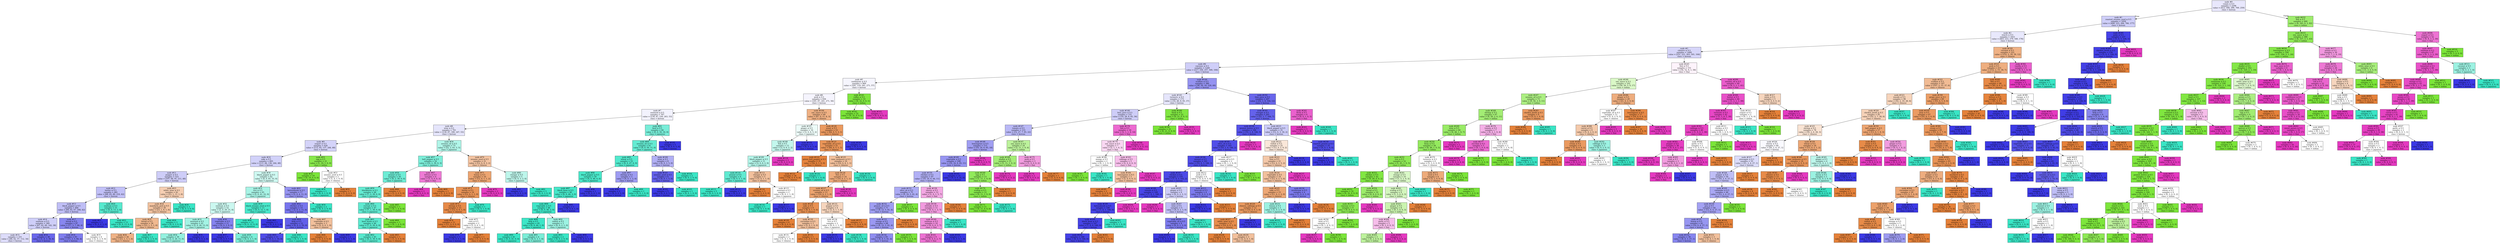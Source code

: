 digraph Tree {
node [shape=box, style="filled", color="black"] ;
0 [label=<node &#35;0<br/>cumin &le; 0.5<br/>samples = 2298<br/>value = [412, 568, 290, 769, 259]<br/>class = korean>, fillcolor="#3c39e51e"] ;
1 [label=<node &#35;1<br/>roasted_sesame_seed &le; 0.5<br/>samples = 1858<br/>value = [408, 223, 284, 766, 177]<br/>class = korean>, fillcolor="#3c39e53f"] ;
0 -> 1 [labeldistance=2.5, labelangle=45, headlabel="True"] ;
2 [label=<node &#35;2<br/>starch &le; 0.5<br/>samples = 1621<br/>value = [403, 223, 279, 540, 176]<br/>class = korean>, fillcolor="#3c39e51d"] ;
1 -> 2 ;
3 [label=<node &#35;3<br/>cilantro &le; 0.5<br/>samples = 1400<br/>value = [251, 221, 263, 501, 164]<br/>class = korean>, fillcolor="#3c39e535"] ;
2 -> 3 ;
4 [label=<node &#35;4<br/>cayenne &le; 0.5<br/>samples = 1249<br/>value = [217, 169, 257, 500, 106]<br/>class = korean>, fillcolor="#3c39e53e"] ;
3 -> 4 ;
5 [label=<node &#35;5<br/>cardamom &le; 0.5<br/>samples = 869<br/>value = [181, 119, 241, 271, 57]<br/>class = korean>, fillcolor="#3c39e50c"] ;
4 -> 5 ;
6 [label=<node &#35;6<br/>pork &le; 0.5<br/>samples = 836<br/>value = [181, 87, 241, 271, 56]<br/>class = korean>, fillcolor="#3c39e50d"] ;
5 -> 6 ;
7 [label=<node &#35;7<br/>seaweed &le; 0.5<br/>samples = 767<br/>value = [134, 87, 230, 263, 53]<br/>class = korean>, fillcolor="#3c39e510"] ;
6 -> 7 ;
8 [label=<node &#35;8<br/>wine &le; 0.5<br/>samples = 701<br/>value = [134, 87, 180, 247, 53]<br/>class = korean>, fillcolor="#3c39e521"] ;
7 -> 8 ;
9 [label=<node &#35;9<br/>yogurt &le; 0.5<br/>samples = 626<br/>value = [112, 85, 137, 244, 48]<br/>class = korean>, fillcolor="#3c39e538"] ;
8 -> 9 ;
10 [label=<node &#35;10<br/>sake &le; 0.5<br/>samples = 605<br/>value = [111, 66, 136, 244, 48]<br/>class = korean>, fillcolor="#3c39e53b"] ;
9 -> 10 ;
11 [label=<node &#35;11<br/>pepper &le; 0.5<br/>samples = 523<br/>value = [107, 66, 91, 211, 48]<br/>class = korean>, fillcolor="#3c39e540"] ;
10 -> 11 ;
12 [label=<node &#35;12<br/>barley &le; 0.5<br/>samples = 481<br/>value = [84, 65, 80, 210, 42]<br/>class = korean>, fillcolor="#3c39e551"] ;
11 -> 12 ;
13 [label=<node &#35;13<br/>black_pepper &le; 0.5<br/>samples = 466<br/>value = [84, 65, 67, 208, 42]<br/>class = korean>, fillcolor="#3c39e553"] ;
12 -> 13 ;
14 [label=<node &#35;14<br/>soybean &le; 0.5<br/>samples = 369<br/>value = [67, 62, 60, 142, 38]<br/>class = korean>, fillcolor="#3c39e53f"] ;
13 -> 14 ;
15 [label=<node &#35;15<br/>samples = 331<br/>value = [66, 62, 57, 112, 34]<br/>class = korean>, fillcolor="#3c39e52c"] ;
14 -> 15 ;
16 [label=<node &#35;16<br/>samples = 38<br/>value = [1, 0, 3, 30, 4]<br/>class = korean>, fillcolor="#3c39e5c3"] ;
14 -> 16 ;
17 [label=<node &#35;17<br/>bread &le; 0.5<br/>samples = 97<br/>value = [17, 3, 7, 66, 4]<br/>class = korean>, fillcolor="#3c39e59c"] ;
13 -> 17 ;
18 [label=<node &#35;18<br/>samples = 93<br/>value = [15, 3, 5, 66, 4]<br/>class = korean>, fillcolor="#3c39e5a7"] ;
17 -> 18 ;
19 [label=<node &#35;19<br/>samples = 4<br/>value = [2, 0, 2, 0, 0]<br/>class = chinese>, fillcolor="#e5813900"] ;
17 -> 19 ;
20 [label=<node &#35;20<br/>soybean &le; 0.5<br/>samples = 15<br/>value = [0, 0, 13, 2, 0]<br/>class = japanese>, fillcolor="#39e5c5d8"] ;
12 -> 20 ;
21 [label=<node &#35;21<br/>samples = 2<br/>value = [0, 0, 0, 2, 0]<br/>class = korean>, fillcolor="#3c39e5ff"] ;
20 -> 21 ;
22 [label=<node &#35;22<br/>samples = 13<br/>value = [0, 0, 13, 0, 0]<br/>class = japanese>, fillcolor="#39e5c5ff"] ;
20 -> 22 ;
23 [label=<node &#35;23<br/>white_wine &le; 0.5<br/>samples = 42<br/>value = [23, 1, 11, 1, 6]<br/>class = chinese>, fillcolor="#e5813963"] ;
11 -> 23 ;
24 [label=<node &#35;24<br/>mandarin_peel &le; 0.5<br/>samples = 39<br/>value = [23, 1, 8, 1, 6]<br/>class = chinese>, fillcolor="#e581397b"] ;
23 -> 24 ;
25 [label=<node &#35;25<br/>bread &le; 0.5<br/>samples = 36<br/>value = [23, 1, 5, 1, 6]<br/>class = chinese>, fillcolor="#e5813990"] ;
24 -> 25 ;
26 [label=<node &#35;26<br/>samples = 34<br/>value = [23, 1, 3, 1, 6]<br/>class = chinese>, fillcolor="#e581399b"] ;
25 -> 26 ;
27 [label=<node &#35;27<br/>samples = 2<br/>value = [0, 0, 2, 0, 0]<br/>class = japanese>, fillcolor="#39e5c5ff"] ;
25 -> 27 ;
28 [label=<node &#35;28<br/>samples = 3<br/>value = [0, 0, 3, 0, 0]<br/>class = japanese>, fillcolor="#39e5c5ff"] ;
24 -> 28 ;
29 [label=<node &#35;29<br/>samples = 3<br/>value = [0, 0, 3, 0, 0]<br/>class = japanese>, fillcolor="#39e5c5ff"] ;
23 -> 29 ;
30 [label=<node &#35;30<br/>black_pepper &le; 0.5<br/>samples = 82<br/>value = [4, 0, 45, 33, 0]<br/>class = japanese>, fillcolor="#39e5c53e"] ;
10 -> 30 ;
31 [label=<node &#35;31<br/>rice &le; 0.5<br/>samples = 65<br/>value = [2, 0, 41, 22, 0]<br/>class = japanese>, fillcolor="#39e5c571"] ;
30 -> 31 ;
32 [label=<node &#35;32<br/>soybean &le; 0.5<br/>samples = 52<br/>value = [2, 0, 29, 21, 0]<br/>class = japanese>, fillcolor="#39e5c542"] ;
31 -> 32 ;
33 [label=<node &#35;33<br/>mustard &le; 0.5<br/>samples = 41<br/>value = [2, 0, 26, 13, 0]<br/>class = japanese>, fillcolor="#39e5c576"] ;
32 -> 33 ;
34 [label=<node &#35;34<br/>samples = 39<br/>value = [2, 0, 26, 11, 0]<br/>class = japanese>, fillcolor="#39e5c589"] ;
33 -> 34 ;
35 [label=<node &#35;35<br/>samples = 2<br/>value = [0, 0, 0, 2, 0]<br/>class = korean>, fillcolor="#3c39e5ff"] ;
33 -> 35 ;
36 [label=<node &#35;36<br/>vegetable &le; 0.5<br/>samples = 11<br/>value = [0, 0, 3, 8, 0]<br/>class = korean>, fillcolor="#3c39e59f"] ;
32 -> 36 ;
37 [label=<node &#35;37<br/>samples = 7<br/>value = [0, 0, 0, 7, 0]<br/>class = korean>, fillcolor="#3c39e5ff"] ;
36 -> 37 ;
38 [label=<node &#35;38<br/>samples = 4<br/>value = [0, 0, 3, 1, 0]<br/>class = japanese>, fillcolor="#39e5c5aa"] ;
36 -> 38 ;
39 [label=<node &#35;39<br/>black_sesame_seed &le; 0.5<br/>samples = 13<br/>value = [0, 0, 12, 1, 0]<br/>class = japanese>, fillcolor="#39e5c5ea"] ;
31 -> 39 ;
40 [label=<node &#35;40<br/>samples = 12<br/>value = [0, 0, 12, 0, 0]<br/>class = japanese>, fillcolor="#39e5c5ff"] ;
39 -> 40 ;
41 [label=<node &#35;41<br/>samples = 1<br/>value = [0, 0, 0, 1, 0]<br/>class = korean>, fillcolor="#3c39e5ff"] ;
39 -> 41 ;
42 [label=<node &#35;42<br/>katsuobushi &le; 0.5<br/>samples = 17<br/>value = [2, 0, 4, 11, 0]<br/>class = korean>, fillcolor="#3c39e589"] ;
30 -> 42 ;
43 [label=<node &#35;43<br/>chicken &le; 0.5<br/>samples = 15<br/>value = [2, 0, 2, 11, 0]<br/>class = korean>, fillcolor="#3c39e5b1"] ;
42 -> 43 ;
44 [label=<node &#35;44<br/>kelp &le; 0.5<br/>samples = 12<br/>value = [0, 0, 2, 10, 0]<br/>class = korean>, fillcolor="#3c39e5cc"] ;
43 -> 44 ;
45 [label=<node &#35;45<br/>samples = 11<br/>value = [0, 0, 1, 10, 0]<br/>class = korean>, fillcolor="#3c39e5e6"] ;
44 -> 45 ;
46 [label=<node &#35;46<br/>samples = 1<br/>value = [0, 0, 1, 0, 0]<br/>class = japanese>, fillcolor="#39e5c5ff"] ;
44 -> 46 ;
47 [label=<node &#35;47<br/>vegetable &le; 0.5<br/>samples = 3<br/>value = [2, 0, 0, 1, 0]<br/>class = chinese>, fillcolor="#e581397f"] ;
43 -> 47 ;
48 [label=<node &#35;48<br/>samples = 2<br/>value = [2, 0, 0, 0, 0]<br/>class = chinese>, fillcolor="#e58139ff"] ;
47 -> 48 ;
49 [label=<node &#35;49<br/>samples = 1<br/>value = [0, 0, 0, 1, 0]<br/>class = korean>, fillcolor="#3c39e5ff"] ;
47 -> 49 ;
50 [label=<node &#35;50<br/>samples = 2<br/>value = [0, 0, 2, 0, 0]<br/>class = japanese>, fillcolor="#39e5c5ff"] ;
42 -> 50 ;
51 [label=<node &#35;51<br/>egg &le; 0.5<br/>samples = 21<br/>value = [1, 19, 1, 0, 0]<br/>class = indian>, fillcolor="#7be539e6"] ;
9 -> 51 ;
52 [label=<node &#35;52<br/>samples = 19<br/>value = [0, 19, 0, 0, 0]<br/>class = indian>, fillcolor="#7be539ff"] ;
51 -> 52 ;
53 [label=<node &#35;53<br/>sesame_seed &le; 0.5<br/>samples = 2<br/>value = [1, 0, 1, 0, 0]<br/>class = chinese>, fillcolor="#e5813900"] ;
51 -> 53 ;
54 [label=<node &#35;54<br/>samples = 1<br/>value = [0, 0, 1, 0, 0]<br/>class = japanese>, fillcolor="#39e5c5ff"] ;
53 -> 54 ;
55 [label=<node &#35;55<br/>samples = 1<br/>value = [1, 0, 0, 0, 0]<br/>class = chinese>, fillcolor="#e58139ff"] ;
53 -> 55 ;
56 [label=<node &#35;56<br/>sesame_oil &le; 0.5<br/>samples = 75<br/>value = [22, 2, 43, 3, 5]<br/>class = japanese>, fillcolor="#39e5c565"] ;
8 -> 56 ;
57 [label=<node &#35;57<br/>bell_pepper &le; 0.5<br/>samples = 54<br/>value = [10, 2, 39, 0, 3]<br/>class = japanese>, fillcolor="#39e5c5a8"] ;
56 -> 57 ;
58 [label=<node &#35;58<br/>peanut &le; 0.5<br/>samples = 50<br/>value = [9, 2, 39, 0, 0]<br/>class = japanese>, fillcolor="#39e5c5bb"] ;
57 -> 58 ;
59 [label=<node &#35;59<br/>blackberry &le; 0.5<br/>samples = 48<br/>value = [7, 2, 39, 0, 0]<br/>class = japanese>, fillcolor="#39e5c5c7"] ;
58 -> 59 ;
60 [label=<node &#35;60<br/>currant &le; 0.5<br/>samples = 47<br/>value = [7, 1, 39, 0, 0]<br/>class = japanese>, fillcolor="#39e5c5cc"] ;
59 -> 60 ;
61 [label=<node &#35;61<br/>beef_broth &le; 0.5<br/>samples = 46<br/>value = [7, 0, 39, 0, 0]<br/>class = japanese>, fillcolor="#39e5c5d1"] ;
60 -> 61 ;
62 [label=<node &#35;62<br/>samples = 45<br/>value = [6, 0, 39, 0, 0]<br/>class = japanese>, fillcolor="#39e5c5d8"] ;
61 -> 62 ;
63 [label=<node &#35;63<br/>samples = 1<br/>value = [1, 0, 0, 0, 0]<br/>class = chinese>, fillcolor="#e58139ff"] ;
61 -> 63 ;
64 [label=<node &#35;64<br/>samples = 1<br/>value = [0, 1, 0, 0, 0]<br/>class = indian>, fillcolor="#7be539ff"] ;
60 -> 64 ;
65 [label=<node &#35;65<br/>samples = 1<br/>value = [0, 1, 0, 0, 0]<br/>class = indian>, fillcolor="#7be539ff"] ;
59 -> 65 ;
66 [label=<node &#35;66<br/>samples = 2<br/>value = [2, 0, 0, 0, 0]<br/>class = chinese>, fillcolor="#e58139ff"] ;
58 -> 66 ;
67 [label=<node &#35;67<br/>lettuce &le; 0.5<br/>samples = 4<br/>value = [1, 0, 0, 0, 3]<br/>class = thai>, fillcolor="#e539c0aa"] ;
57 -> 67 ;
68 [label=<node &#35;68<br/>samples = 3<br/>value = [0, 0, 0, 0, 3]<br/>class = thai>, fillcolor="#e539c0ff"] ;
67 -> 68 ;
69 [label=<node &#35;69<br/>samples = 1<br/>value = [1, 0, 0, 0, 0]<br/>class = chinese>, fillcolor="#e58139ff"] ;
67 -> 69 ;
70 [label=<node &#35;70<br/>sesame_seed &le; 0.5<br/>samples = 21<br/>value = [12, 0, 4, 3, 2]<br/>class = chinese>, fillcolor="#e5813978"] ;
56 -> 70 ;
71 [label=<node &#35;71<br/>honey &le; 0.5<br/>samples = 16<br/>value = [12, 0, 1, 1, 2]<br/>class = chinese>, fillcolor="#e58139b6"] ;
70 -> 71 ;
72 [label=<node &#35;72<br/>barley &le; 0.5<br/>samples = 14<br/>value = [12, 0, 1, 1, 0]<br/>class = chinese>, fillcolor="#e58139d8"] ;
71 -> 72 ;
73 [label=<node &#35;73<br/>shrimp &le; 0.5<br/>samples = 13<br/>value = [12, 0, 0, 1, 0]<br/>class = chinese>, fillcolor="#e58139ea"] ;
72 -> 73 ;
74 [label=<node &#35;74<br/>samples = 11<br/>value = [11, 0, 0, 0, 0]<br/>class = chinese>, fillcolor="#e58139ff"] ;
73 -> 74 ;
75 [label=<node &#35;75<br/>corn &le; 0.5<br/>samples = 2<br/>value = [1, 0, 0, 1, 0]<br/>class = chinese>, fillcolor="#e5813900"] ;
73 -> 75 ;
76 [label=<node &#35;76<br/>samples = 1<br/>value = [0, 0, 0, 1, 0]<br/>class = korean>, fillcolor="#3c39e5ff"] ;
75 -> 76 ;
77 [label=<node &#35;77<br/>samples = 1<br/>value = [1, 0, 0, 0, 0]<br/>class = chinese>, fillcolor="#e58139ff"] ;
75 -> 77 ;
78 [label=<node &#35;78<br/>samples = 1<br/>value = [0, 0, 1, 0, 0]<br/>class = japanese>, fillcolor="#39e5c5ff"] ;
72 -> 78 ;
79 [label=<node &#35;79<br/>samples = 2<br/>value = [0, 0, 0, 0, 2]<br/>class = thai>, fillcolor="#e539c0ff"] ;
71 -> 79 ;
80 [label=<node &#35;80<br/>vinegar &le; 0.5<br/>samples = 5<br/>value = [0, 0, 3, 2, 0]<br/>class = japanese>, fillcolor="#39e5c555"] ;
70 -> 80 ;
81 [label=<node &#35;81<br/>samples = 2<br/>value = [0, 0, 0, 2, 0]<br/>class = korean>, fillcolor="#3c39e5ff"] ;
80 -> 81 ;
82 [label=<node &#35;82<br/>samples = 3<br/>value = [0, 0, 3, 0, 0]<br/>class = japanese>, fillcolor="#39e5c5ff"] ;
80 -> 82 ;
83 [label=<node &#35;83<br/>beef &le; 0.5<br/>samples = 66<br/>value = [0, 0, 50, 16, 0]<br/>class = japanese>, fillcolor="#39e5c5ad"] ;
7 -> 83 ;
84 [label=<node &#35;84<br/>sesame_oil &le; 0.5<br/>samples = 61<br/>value = [0, 0, 50, 11, 0]<br/>class = japanese>, fillcolor="#39e5c5c7"] ;
83 -> 84 ;
85 [label=<node &#35;85<br/>wheat &le; 0.5<br/>samples = 53<br/>value = [0, 0, 47, 6, 0]<br/>class = japanese>, fillcolor="#39e5c5de"] ;
84 -> 85 ;
86 [label=<node &#35;86<br/>black_pepper &le; 0.5<br/>samples = 50<br/>value = [0, 0, 46, 4, 0]<br/>class = japanese>, fillcolor="#39e5c5e9"] ;
85 -> 86 ;
87 [label=<node &#35;87<br/>black_bean &le; 0.5<br/>samples = 49<br/>value = [0, 0, 46, 3, 0]<br/>class = japanese>, fillcolor="#39e5c5ee"] ;
86 -> 87 ;
88 [label=<node &#35;88<br/>vegetable &le; 0.5<br/>samples = 48<br/>value = [0, 0, 46, 2, 0]<br/>class = japanese>, fillcolor="#39e5c5f4"] ;
87 -> 88 ;
89 [label=<node &#35;89<br/>kelp &le; 0.5<br/>samples = 45<br/>value = [0, 0, 44, 1, 0]<br/>class = japanese>, fillcolor="#39e5c5f9"] ;
88 -> 89 ;
90 [label=<node &#35;90<br/>samples = 41<br/>value = [0, 0, 41, 0, 0]<br/>class = japanese>, fillcolor="#39e5c5ff"] ;
89 -> 90 ;
91 [label=<node &#35;91<br/>samples = 4<br/>value = [0, 0, 3, 1, 0]<br/>class = japanese>, fillcolor="#39e5c5aa"] ;
89 -> 91 ;
92 [label=<node &#35;92<br/>radish &le; 0.5<br/>samples = 3<br/>value = [0, 0, 2, 1, 0]<br/>class = japanese>, fillcolor="#39e5c57f"] ;
88 -> 92 ;
93 [label=<node &#35;93<br/>samples = 2<br/>value = [0, 0, 2, 0, 0]<br/>class = japanese>, fillcolor="#39e5c5ff"] ;
92 -> 93 ;
94 [label=<node &#35;94<br/>samples = 1<br/>value = [0, 0, 0, 1, 0]<br/>class = korean>, fillcolor="#3c39e5ff"] ;
92 -> 94 ;
95 [label=<node &#35;95<br/>samples = 1<br/>value = [0, 0, 0, 1, 0]<br/>class = korean>, fillcolor="#3c39e5ff"] ;
87 -> 95 ;
96 [label=<node &#35;96<br/>samples = 1<br/>value = [0, 0, 0, 1, 0]<br/>class = korean>, fillcolor="#3c39e5ff"] ;
86 -> 96 ;
97 [label=<node &#35;97<br/>shrimp &le; 0.5<br/>samples = 3<br/>value = [0, 0, 1, 2, 0]<br/>class = korean>, fillcolor="#3c39e57f"] ;
85 -> 97 ;
98 [label=<node &#35;98<br/>samples = 2<br/>value = [0, 0, 0, 2, 0]<br/>class = korean>, fillcolor="#3c39e5ff"] ;
97 -> 98 ;
99 [label=<node &#35;99<br/>samples = 1<br/>value = [0, 0, 1, 0, 0]<br/>class = japanese>, fillcolor="#39e5c5ff"] ;
97 -> 99 ;
100 [label=<node &#35;100<br/>wine &le; 0.5<br/>samples = 8<br/>value = [0, 0, 3, 5, 0]<br/>class = korean>, fillcolor="#3c39e566"] ;
84 -> 100 ;
101 [label=<node &#35;101<br/>sesame_seed &le; 0.5<br/>samples = 6<br/>value = [0, 0, 1, 5, 0]<br/>class = korean>, fillcolor="#3c39e5cc"] ;
100 -> 101 ;
102 [label=<node &#35;102<br/>samples = 5<br/>value = [0, 0, 0, 5, 0]<br/>class = korean>, fillcolor="#3c39e5ff"] ;
101 -> 102 ;
103 [label=<node &#35;103<br/>samples = 1<br/>value = [0, 0, 1, 0, 0]<br/>class = japanese>, fillcolor="#39e5c5ff"] ;
101 -> 103 ;
104 [label=<node &#35;104<br/>samples = 2<br/>value = [0, 0, 2, 0, 0]<br/>class = japanese>, fillcolor="#39e5c5ff"] ;
100 -> 104 ;
105 [label=<node &#35;105<br/>samples = 5<br/>value = [0, 0, 0, 5, 0]<br/>class = korean>, fillcolor="#3c39e5ff"] ;
83 -> 105 ;
106 [label=<node &#35;106<br/>soy_sauce &le; 0.5<br/>samples = 69<br/>value = [47, 0, 11, 8, 3]<br/>class = chinese>, fillcolor="#e581399e"] ;
6 -> 106 ;
107 [label=<node &#35;107<br/>ginger &le; 0.5<br/>samples = 16<br/>value = [3, 0, 6, 5, 2]<br/>class = japanese>, fillcolor="#39e5c517"] ;
106 -> 107 ;
108 [label=<node &#35;108<br/>fish &le; 0.5<br/>samples = 13<br/>value = [3, 0, 6, 2, 2]<br/>class = japanese>, fillcolor="#39e5c54d"] ;
107 -> 108 ;
109 [label=<node &#35;109<br/>black_pepper &le; 0.5<br/>samples = 11<br/>value = [3, 0, 6, 2, 0]<br/>class = japanese>, fillcolor="#39e5c560"] ;
108 -> 109 ;
110 [label=<node &#35;110<br/>peanut &le; 0.5<br/>samples = 6<br/>value = [0, 0, 5, 1, 0]<br/>class = japanese>, fillcolor="#39e5c5cc"] ;
109 -> 110 ;
111 [label=<node &#35;111<br/>samples = 5<br/>value = [0, 0, 5, 0, 0]<br/>class = japanese>, fillcolor="#39e5c5ff"] ;
110 -> 111 ;
112 [label=<node &#35;112<br/>samples = 1<br/>value = [0, 0, 0, 1, 0]<br/>class = korean>, fillcolor="#3c39e5ff"] ;
110 -> 112 ;
113 [label=<node &#35;113<br/>vinegar &le; 0.5<br/>samples = 5<br/>value = [3, 0, 1, 1, 0]<br/>class = chinese>, fillcolor="#e581397f"] ;
109 -> 113 ;
114 [label=<node &#35;114<br/>samples = 3<br/>value = [3, 0, 0, 0, 0]<br/>class = chinese>, fillcolor="#e58139ff"] ;
113 -> 114 ;
115 [label=<node &#35;115<br/>mustard &le; 0.5<br/>samples = 2<br/>value = [0, 0, 1, 1, 0]<br/>class = japanese>, fillcolor="#39e5c500"] ;
113 -> 115 ;
116 [label=<node &#35;116<br/>samples = 1<br/>value = [0, 0, 1, 0, 0]<br/>class = japanese>, fillcolor="#39e5c5ff"] ;
115 -> 116 ;
117 [label=<node &#35;117<br/>samples = 1<br/>value = [0, 0, 0, 1, 0]<br/>class = korean>, fillcolor="#3c39e5ff"] ;
115 -> 117 ;
118 [label=<node &#35;118<br/>samples = 2<br/>value = [0, 0, 0, 0, 2]<br/>class = thai>, fillcolor="#e539c0ff"] ;
108 -> 118 ;
119 [label=<node &#35;119<br/>samples = 3<br/>value = [0, 0, 0, 3, 0]<br/>class = korean>, fillcolor="#3c39e5ff"] ;
107 -> 119 ;
120 [label=<node &#35;120<br/>yeast &le; 0.5<br/>samples = 53<br/>value = [44, 0, 5, 3, 1]<br/>class = chinese>, fillcolor="#e58139cf"] ;
106 -> 120 ;
121 [label=<node &#35;121<br/>vegetable_oil &le; 0.5<br/>samples = 51<br/>value = [44, 0, 5, 1, 1]<br/>class = chinese>, fillcolor="#e58139d8"] ;
120 -> 121 ;
122 [label=<node &#35;122<br/>green_bell_pepper &le; 0.5<br/>samples = 35<br/>value = [34, 0, 1, 0, 0]<br/>class = chinese>, fillcolor="#e58139f8"] ;
121 -> 122 ;
123 [label=<node &#35;123<br/>samples = 34<br/>value = [34, 0, 0, 0, 0]<br/>class = chinese>, fillcolor="#e58139ff"] ;
122 -> 123 ;
124 [label=<node &#35;124<br/>samples = 1<br/>value = [0, 0, 1, 0, 0]<br/>class = japanese>, fillcolor="#39e5c5ff"] ;
122 -> 124 ;
125 [label=<node &#35;125<br/>cane_molasses &le; 0.5<br/>samples = 16<br/>value = [10, 0, 4, 1, 1]<br/>class = chinese>, fillcolor="#e5813980"] ;
121 -> 125 ;
126 [label=<node &#35;126<br/>fish &le; 0.5<br/>samples = 14<br/>value = [10, 0, 2, 1, 1]<br/>class = chinese>, fillcolor="#e58139aa"] ;
125 -> 126 ;
127 [label=<node &#35;127<br/>sesame_oil &le; 0.5<br/>samples = 13<br/>value = [10, 0, 2, 1, 0]<br/>class = chinese>, fillcolor="#e58139b9"] ;
126 -> 127 ;
128 [label=<node &#35;128<br/>sake &le; 0.5<br/>samples = 9<br/>value = [8, 0, 1, 0, 0]<br/>class = chinese>, fillcolor="#e58139df"] ;
127 -> 128 ;
129 [label=<node &#35;129<br/>samples = 6<br/>value = [6, 0, 0, 0, 0]<br/>class = chinese>, fillcolor="#e58139ff"] ;
128 -> 129 ;
130 [label=<node &#35;130<br/>cucumber &le; 0.5<br/>samples = 3<br/>value = [2, 0, 1, 0, 0]<br/>class = chinese>, fillcolor="#e581397f"] ;
128 -> 130 ;
131 [label=<node &#35;131<br/>samples = 2<br/>value = [1, 0, 1, 0, 0]<br/>class = chinese>, fillcolor="#e5813900"] ;
130 -> 131 ;
132 [label=<node &#35;132<br/>samples = 1<br/>value = [1, 0, 0, 0, 0]<br/>class = chinese>, fillcolor="#e58139ff"] ;
130 -> 132 ;
133 [label=<node &#35;133<br/>pepper &le; 0.5<br/>samples = 4<br/>value = [2, 0, 1, 1, 0]<br/>class = chinese>, fillcolor="#e5813955"] ;
127 -> 133 ;
134 [label=<node &#35;134<br/>rice &le; 0.5<br/>samples = 2<br/>value = [0, 0, 1, 1, 0]<br/>class = japanese>, fillcolor="#39e5c500"] ;
133 -> 134 ;
135 [label=<node &#35;135<br/>samples = 1<br/>value = [0, 0, 0, 1, 0]<br/>class = korean>, fillcolor="#3c39e5ff"] ;
134 -> 135 ;
136 [label=<node &#35;136<br/>samples = 1<br/>value = [0, 0, 1, 0, 0]<br/>class = japanese>, fillcolor="#39e5c5ff"] ;
134 -> 136 ;
137 [label=<node &#35;137<br/>samples = 2<br/>value = [2, 0, 0, 0, 0]<br/>class = chinese>, fillcolor="#e58139ff"] ;
133 -> 137 ;
138 [label=<node &#35;138<br/>samples = 1<br/>value = [0, 0, 0, 0, 1]<br/>class = thai>, fillcolor="#e539c0ff"] ;
126 -> 138 ;
139 [label=<node &#35;139<br/>samples = 2<br/>value = [0, 0, 2, 0, 0]<br/>class = japanese>, fillcolor="#39e5c5ff"] ;
125 -> 139 ;
140 [label=<node &#35;140<br/>samples = 2<br/>value = [0, 0, 0, 2, 0]<br/>class = korean>, fillcolor="#3c39e5ff"] ;
120 -> 140 ;
141 [label=<node &#35;141<br/>coffee &le; 0.5<br/>samples = 33<br/>value = [0, 32, 0, 0, 1]<br/>class = indian>, fillcolor="#7be539f7"] ;
5 -> 141 ;
142 [label=<node &#35;142<br/>samples = 32<br/>value = [0, 32, 0, 0, 0]<br/>class = indian>, fillcolor="#7be539ff"] ;
141 -> 142 ;
143 [label=<node &#35;143<br/>samples = 1<br/>value = [0, 0, 0, 0, 1]<br/>class = thai>, fillcolor="#e539c0ff"] ;
141 -> 143 ;
144 [label=<node &#35;144<br/>scallion &le; 0.5<br/>samples = 380<br/>value = [36, 50, 16, 229, 49]<br/>class = korean>, fillcolor="#3c39e58a"] ;
4 -> 144 ;
145 [label=<node &#35;145<br/>turmeric &le; 0.5<br/>samples = 173<br/>value = [14, 49, 8, 65, 37]<br/>class = korean>, fillcolor="#3c39e521"] ;
144 -> 145 ;
146 [label=<node &#35;146<br/>lime_juice &le; 0.5<br/>samples = 151<br/>value = [14, 28, 8, 65, 36]<br/>class = korean>, fillcolor="#3c39e540"] ;
145 -> 146 ;
147 [label=<node &#35;147<br/>tomato &le; 0.5<br/>samples = 133<br/>value = [12, 27, 7, 65, 22]<br/>class = korean>, fillcolor="#3c39e55b"] ;
146 -> 147 ;
148 [label=<node &#35;148<br/>lemongrass &le; 0.5<br/>samples = 115<br/>value = [10, 16, 6, 65, 18]<br/>class = korean>, fillcolor="#3c39e57c"] ;
147 -> 148 ;
149 [label=<node &#35;149<br/>vegetable &le; 0.5<br/>samples = 108<br/>value = [10, 16, 6, 65, 11]<br/>class = korean>, fillcolor="#3c39e588"] ;
148 -> 149 ;
150 [label=<node &#35;150<br/>chicken &le; 0.5<br/>samples = 87<br/>value = [10, 16, 6, 44, 11]<br/>class = korean>, fillcolor="#3c39e565"] ;
149 -> 150 ;
151 [label=<node &#35;151<br/>olive_oil &le; 0.5<br/>samples = 75<br/>value = [9, 16, 5, 41, 4]<br/>class = korean>, fillcolor="#3c39e56c"] ;
150 -> 151 ;
152 [label=<node &#35;152<br/>peanut_oil &le; 0.5<br/>samples = 71<br/>value = [9, 12, 5, 41, 4]<br/>class = korean>, fillcolor="#3c39e57d"] ;
151 -> 152 ;
153 [label=<node &#35;153<br/>mango &le; 0.5<br/>samples = 68<br/>value = [6, 12, 5, 41, 4]<br/>class = korean>, fillcolor="#3c39e584"] ;
152 -> 153 ;
154 [label=<node &#35;154<br/>samples = 65<br/>value = [6, 9, 5, 41, 4]<br/>class = korean>, fillcolor="#3c39e592"] ;
153 -> 154 ;
155 [label=<node &#35;155<br/>samples = 3<br/>value = [0, 3, 0, 0, 0]<br/>class = indian>, fillcolor="#7be539ff"] ;
153 -> 155 ;
156 [label=<node &#35;156<br/>samples = 3<br/>value = [3, 0, 0, 0, 0]<br/>class = chinese>, fillcolor="#e58139ff"] ;
152 -> 156 ;
157 [label=<node &#35;157<br/>samples = 4<br/>value = [0, 4, 0, 0, 0]<br/>class = indian>, fillcolor="#7be539ff"] ;
151 -> 157 ;
158 [label=<node &#35;158<br/>sherry &le; 0.5<br/>samples = 12<br/>value = [1, 0, 1, 3, 7]<br/>class = thai>, fillcolor="#e539c071"] ;
150 -> 158 ;
159 [label=<node &#35;159<br/>shiitake &le; 0.5<br/>samples = 11<br/>value = [0, 0, 1, 3, 7]<br/>class = thai>, fillcolor="#e539c080"] ;
158 -> 159 ;
160 [label=<node &#35;160<br/>soybean &le; 0.5<br/>samples = 10<br/>value = [0, 0, 0, 3, 7]<br/>class = thai>, fillcolor="#e539c092"] ;
159 -> 160 ;
161 [label=<node &#35;161<br/>samples = 9<br/>value = [0, 0, 0, 2, 7]<br/>class = thai>, fillcolor="#e539c0b6"] ;
160 -> 161 ;
162 [label=<node &#35;162<br/>samples = 1<br/>value = [0, 0, 0, 1, 0]<br/>class = korean>, fillcolor="#3c39e5ff"] ;
160 -> 162 ;
163 [label=<node &#35;163<br/>samples = 1<br/>value = [0, 0, 1, 0, 0]<br/>class = japanese>, fillcolor="#39e5c5ff"] ;
159 -> 163 ;
164 [label=<node &#35;164<br/>samples = 1<br/>value = [1, 0, 0, 0, 0]<br/>class = chinese>, fillcolor="#e58139ff"] ;
158 -> 164 ;
165 [label=<node &#35;165<br/>samples = 21<br/>value = [0, 0, 0, 21, 0]<br/>class = korean>, fillcolor="#3c39e5ff"] ;
149 -> 165 ;
166 [label=<node &#35;166<br/>samples = 7<br/>value = [0, 0, 0, 0, 7]<br/>class = thai>, fillcolor="#e539c0ff"] ;
148 -> 166 ;
167 [label=<node &#35;167<br/>soy_sauce &le; 0.5<br/>samples = 18<br/>value = [2, 11, 1, 0, 4]<br/>class = indian>, fillcolor="#7be53980"] ;
147 -> 167 ;
168 [label=<node &#35;168<br/>shallot &le; 0.5<br/>samples = 15<br/>value = [1, 11, 1, 0, 2]<br/>class = indian>, fillcolor="#7be539b1"] ;
167 -> 168 ;
169 [label=<node &#35;169<br/>egg &le; 0.5<br/>samples = 13<br/>value = [1, 11, 1, 0, 0]<br/>class = indian>, fillcolor="#7be539d4"] ;
168 -> 169 ;
170 [label=<node &#35;170<br/>scallop &le; 0.5<br/>samples = 12<br/>value = [0, 11, 1, 0, 0]<br/>class = indian>, fillcolor="#7be539e8"] ;
169 -> 170 ;
171 [label=<node &#35;171<br/>samples = 11<br/>value = [0, 11, 0, 0, 0]<br/>class = indian>, fillcolor="#7be539ff"] ;
170 -> 171 ;
172 [label=<node &#35;172<br/>samples = 1<br/>value = [0, 0, 1, 0, 0]<br/>class = japanese>, fillcolor="#39e5c5ff"] ;
170 -> 172 ;
173 [label=<node &#35;173<br/>samples = 1<br/>value = [1, 0, 0, 0, 0]<br/>class = chinese>, fillcolor="#e58139ff"] ;
169 -> 173 ;
174 [label=<node &#35;174<br/>samples = 2<br/>value = [0, 0, 0, 0, 2]<br/>class = thai>, fillcolor="#e539c0ff"] ;
168 -> 174 ;
175 [label=<node &#35;175<br/>pork &le; 0.5<br/>samples = 3<br/>value = [1, 0, 0, 0, 2]<br/>class = thai>, fillcolor="#e539c07f"] ;
167 -> 175 ;
176 [label=<node &#35;176<br/>samples = 2<br/>value = [0, 0, 0, 0, 2]<br/>class = thai>, fillcolor="#e539c0ff"] ;
175 -> 176 ;
177 [label=<node &#35;177<br/>samples = 1<br/>value = [1, 0, 0, 0, 0]<br/>class = chinese>, fillcolor="#e58139ff"] ;
175 -> 177 ;
178 [label=<node &#35;178<br/>fish &le; 0.5<br/>samples = 18<br/>value = [2, 1, 1, 0, 14]<br/>class = thai>, fillcolor="#e539c0bf"] ;
146 -> 178 ;
179 [label=<node &#35;179<br/>soy_sauce &le; 0.5<br/>samples = 7<br/>value = [2, 1, 1, 0, 3]<br/>class = thai>, fillcolor="#e539c033"] ;
178 -> 179 ;
180 [label=<node &#35;180<br/>mango &le; 0.5<br/>samples = 2<br/>value = [0, 1, 1, 0, 0]<br/>class = indian>, fillcolor="#7be53900"] ;
179 -> 180 ;
181 [label=<node &#35;181<br/>samples = 1<br/>value = [0, 1, 0, 0, 0]<br/>class = indian>, fillcolor="#7be539ff"] ;
180 -> 181 ;
182 [label=<node &#35;182<br/>samples = 1<br/>value = [0, 0, 1, 0, 0]<br/>class = japanese>, fillcolor="#39e5c5ff"] ;
180 -> 182 ;
183 [label=<node &#35;183<br/>cabbage &le; 0.5<br/>samples = 5<br/>value = [2, 0, 0, 0, 3]<br/>class = thai>, fillcolor="#e539c055"] ;
179 -> 183 ;
184 [label=<node &#35;184<br/>lemongrass &le; 0.5<br/>samples = 3<br/>value = [2, 0, 0, 0, 1]<br/>class = chinese>, fillcolor="#e581397f"] ;
183 -> 184 ;
185 [label=<node &#35;185<br/>samples = 2<br/>value = [2, 0, 0, 0, 0]<br/>class = chinese>, fillcolor="#e58139ff"] ;
184 -> 185 ;
186 [label=<node &#35;186<br/>samples = 1<br/>value = [0, 0, 0, 0, 1]<br/>class = thai>, fillcolor="#e539c0ff"] ;
184 -> 186 ;
187 [label=<node &#35;187<br/>samples = 2<br/>value = [0, 0, 0, 0, 2]<br/>class = thai>, fillcolor="#e539c0ff"] ;
183 -> 187 ;
188 [label=<node &#35;188<br/>samples = 11<br/>value = [0, 0, 0, 0, 11]<br/>class = thai>, fillcolor="#e539c0ff"] ;
178 -> 188 ;
189 [label=<node &#35;189<br/>basil &le; 0.5<br/>samples = 22<br/>value = [0, 21, 0, 0, 1]<br/>class = indian>, fillcolor="#7be539f3"] ;
145 -> 189 ;
190 [label=<node &#35;190<br/>samples = 21<br/>value = [0, 21, 0, 0, 0]<br/>class = indian>, fillcolor="#7be539ff"] ;
189 -> 190 ;
191 [label=<node &#35;191<br/>samples = 1<br/>value = [0, 0, 0, 0, 1]<br/>class = thai>, fillcolor="#e539c0ff"] ;
189 -> 191 ;
192 [label=<node &#35;192<br/>lime_juice &le; 0.5<br/>samples = 207<br/>value = [22, 1, 8, 164, 12]<br/>class = korean>, fillcolor="#3c39e5c4"] ;
144 -> 192 ;
193 [label=<node &#35;193<br/>vinegar &le; 0.5<br/>samples = 201<br/>value = [22, 1, 7, 164, 7]<br/>class = korean>, fillcolor="#3c39e5ca"] ;
192 -> 193 ;
194 [label=<node &#35;194<br/>peanut_butter &le; 0.5<br/>samples = 166<br/>value = [10, 1, 4, 146, 5]<br/>class = korean>, fillcolor="#3c39e5de"] ;
193 -> 194 ;
195 [label=<node &#35;195<br/>olive_oil &le; 0.5<br/>samples = 163<br/>value = [10, 1, 4, 146, 2]<br/>class = korean>, fillcolor="#3c39e5e3"] ;
194 -> 195 ;
196 [label=<node &#35;196<br/>mussel &le; 0.5<br/>samples = 161<br/>value = [10, 0, 3, 146, 2]<br/>class = korean>, fillcolor="#3c39e5e6"] ;
195 -> 196 ;
197 [label=<node &#35;197<br/>chicken &le; 0.5<br/>samples = 155<br/>value = [7, 0, 3, 143, 2]<br/>class = korean>, fillcolor="#3c39e5ea"] ;
196 -> 197 ;
198 [label=<node &#35;198<br/>tomato &le; 0.5<br/>samples = 149<br/>value = [7, 0, 1, 140, 1]<br/>class = korean>, fillcolor="#3c39e5ef"] ;
197 -> 198 ;
199 [label=<node &#35;199<br/>katsuobushi &le; 0.5<br/>samples = 148<br/>value = [7, 0, 1, 140, 0]<br/>class = korean>, fillcolor="#3c39e5f1"] ;
198 -> 199 ;
200 [label=<node &#35;200<br/>black_bean &le; 0.5<br/>samples = 147<br/>value = [7, 0, 0, 140, 0]<br/>class = korean>, fillcolor="#3c39e5f2"] ;
199 -> 200 ;
201 [label=<node &#35;201<br/>samples = 146<br/>value = [6, 0, 0, 140, 0]<br/>class = korean>, fillcolor="#3c39e5f4"] ;
200 -> 201 ;
202 [label=<node &#35;202<br/>samples = 1<br/>value = [1, 0, 0, 0, 0]<br/>class = chinese>, fillcolor="#e58139ff"] ;
200 -> 202 ;
203 [label=<node &#35;203<br/>samples = 1<br/>value = [0, 0, 1, 0, 0]<br/>class = japanese>, fillcolor="#39e5c5ff"] ;
199 -> 203 ;
204 [label=<node &#35;204<br/>samples = 1<br/>value = [0, 0, 0, 0, 1]<br/>class = thai>, fillcolor="#e539c0ff"] ;
198 -> 204 ;
205 [label=<node &#35;205<br/>ginger &le; 0.5<br/>samples = 6<br/>value = [0, 0, 2, 3, 1]<br/>class = korean>, fillcolor="#3c39e540"] ;
197 -> 205 ;
206 [label=<node &#35;206<br/>samples = 1<br/>value = [0, 0, 0, 0, 1]<br/>class = thai>, fillcolor="#e539c0ff"] ;
205 -> 206 ;
207 [label=<node &#35;207<br/>wine &le; 0.5<br/>samples = 5<br/>value = [0, 0, 2, 3, 0]<br/>class = korean>, fillcolor="#3c39e555"] ;
205 -> 207 ;
208 [label=<node &#35;208<br/>vegetable_oil &le; 0.5<br/>samples = 4<br/>value = [0, 0, 1, 3, 0]<br/>class = korean>, fillcolor="#3c39e5aa"] ;
207 -> 208 ;
209 [label=<node &#35;209<br/>samples = 3<br/>value = [0, 0, 0, 3, 0]<br/>class = korean>, fillcolor="#3c39e5ff"] ;
208 -> 209 ;
210 [label=<node &#35;210<br/>samples = 1<br/>value = [0, 0, 1, 0, 0]<br/>class = japanese>, fillcolor="#39e5c5ff"] ;
208 -> 210 ;
211 [label=<node &#35;211<br/>samples = 1<br/>value = [0, 0, 1, 0, 0]<br/>class = japanese>, fillcolor="#39e5c5ff"] ;
207 -> 211 ;
212 [label=<node &#35;212<br/>pork &le; 0.5<br/>samples = 6<br/>value = [3, 0, 0, 3, 0]<br/>class = chinese>, fillcolor="#e5813900"] ;
196 -> 212 ;
213 [label=<node &#35;213<br/>broccoli &le; 0.5<br/>samples = 4<br/>value = [1, 0, 0, 3, 0]<br/>class = korean>, fillcolor="#3c39e5aa"] ;
212 -> 213 ;
214 [label=<node &#35;214<br/>samples = 3<br/>value = [0, 0, 0, 3, 0]<br/>class = korean>, fillcolor="#3c39e5ff"] ;
213 -> 214 ;
215 [label=<node &#35;215<br/>samples = 1<br/>value = [1, 0, 0, 0, 0]<br/>class = chinese>, fillcolor="#e58139ff"] ;
213 -> 215 ;
216 [label=<node &#35;216<br/>samples = 2<br/>value = [2, 0, 0, 0, 0]<br/>class = chinese>, fillcolor="#e58139ff"] ;
212 -> 216 ;
217 [label=<node &#35;217<br/>sesame_oil &le; 0.5<br/>samples = 2<br/>value = [0, 1, 1, 0, 0]<br/>class = indian>, fillcolor="#7be53900"] ;
195 -> 217 ;
218 [label=<node &#35;218<br/>samples = 1<br/>value = [0, 0, 1, 0, 0]<br/>class = japanese>, fillcolor="#39e5c5ff"] ;
217 -> 218 ;
219 [label=<node &#35;219<br/>samples = 1<br/>value = [0, 1, 0, 0, 0]<br/>class = indian>, fillcolor="#7be539ff"] ;
217 -> 219 ;
220 [label=<node &#35;220<br/>samples = 3<br/>value = [0, 0, 0, 0, 3]<br/>class = thai>, fillcolor="#e539c0ff"] ;
194 -> 220 ;
221 [label=<node &#35;221<br/>black_pepper &le; 0.5<br/>samples = 35<br/>value = [12, 0, 3, 18, 2]<br/>class = korean>, fillcolor="#3c39e543"] ;
193 -> 221 ;
222 [label=<node &#35;222<br/>radish &le; 0.5<br/>samples = 25<br/>value = [12, 0, 2, 9, 2]<br/>class = chinese>, fillcolor="#e5813930"] ;
221 -> 222 ;
223 [label=<node &#35;223<br/>lime &le; 0.5<br/>samples = 21<br/>value = [12, 0, 2, 5, 2]<br/>class = chinese>, fillcolor="#e5813970"] ;
222 -> 223 ;
224 [label=<node &#35;224<br/>vegetable &le; 0.5<br/>samples = 19<br/>value = [12, 0, 2, 5, 0]<br/>class = chinese>, fillcolor="#e581397f"] ;
223 -> 224 ;
225 [label=<node &#35;225<br/>sake &le; 0.5<br/>samples = 15<br/>value = [11, 0, 2, 2, 0]<br/>class = chinese>, fillcolor="#e58139b1"] ;
224 -> 225 ;
226 [label=<node &#35;226<br/>chinese_cabbage &le; 0.5<br/>samples = 12<br/>value = [10, 0, 0, 2, 0]<br/>class = chinese>, fillcolor="#e58139cc"] ;
225 -> 226 ;
227 [label=<node &#35;227<br/>white_wine &le; 0.5<br/>samples = 11<br/>value = [10, 0, 0, 1, 0]<br/>class = chinese>, fillcolor="#e58139e6"] ;
226 -> 227 ;
228 [label=<node &#35;228<br/>samples = 8<br/>value = [8, 0, 0, 0, 0]<br/>class = chinese>, fillcolor="#e58139ff"] ;
227 -> 228 ;
229 [label=<node &#35;229<br/>samples = 3<br/>value = [2, 0, 0, 1, 0]<br/>class = chinese>, fillcolor="#e581397f"] ;
227 -> 229 ;
230 [label=<node &#35;230<br/>samples = 1<br/>value = [0, 0, 0, 1, 0]<br/>class = korean>, fillcolor="#3c39e5ff"] ;
226 -> 230 ;
231 [label=<node &#35;231<br/>lemon &le; 0.5<br/>samples = 3<br/>value = [1, 0, 2, 0, 0]<br/>class = japanese>, fillcolor="#39e5c57f"] ;
225 -> 231 ;
232 [label=<node &#35;232<br/>samples = 2<br/>value = [0, 0, 2, 0, 0]<br/>class = japanese>, fillcolor="#39e5c5ff"] ;
231 -> 232 ;
233 [label=<node &#35;233<br/>samples = 1<br/>value = [1, 0, 0, 0, 0]<br/>class = chinese>, fillcolor="#e58139ff"] ;
231 -> 233 ;
234 [label=<node &#35;234<br/>mushroom &le; 0.5<br/>samples = 4<br/>value = [1, 0, 0, 3, 0]<br/>class = korean>, fillcolor="#3c39e5aa"] ;
224 -> 234 ;
235 [label=<node &#35;235<br/>samples = 3<br/>value = [0, 0, 0, 3, 0]<br/>class = korean>, fillcolor="#3c39e5ff"] ;
234 -> 235 ;
236 [label=<node &#35;236<br/>samples = 1<br/>value = [1, 0, 0, 0, 0]<br/>class = chinese>, fillcolor="#e58139ff"] ;
234 -> 236 ;
237 [label=<node &#35;237<br/>samples = 2<br/>value = [0, 0, 0, 0, 2]<br/>class = thai>, fillcolor="#e539c0ff"] ;
223 -> 237 ;
238 [label=<node &#35;238<br/>samples = 4<br/>value = [0, 0, 0, 4, 0]<br/>class = korean>, fillcolor="#3c39e5ff"] ;
222 -> 238 ;
239 [label=<node &#35;239<br/>roasted_peanut &le; 0.5<br/>samples = 10<br/>value = [0, 0, 1, 9, 0]<br/>class = korean>, fillcolor="#3c39e5e3"] ;
221 -> 239 ;
240 [label=<node &#35;240<br/>samples = 9<br/>value = [0, 0, 0, 9, 0]<br/>class = korean>, fillcolor="#3c39e5ff"] ;
239 -> 240 ;
241 [label=<node &#35;241<br/>samples = 1<br/>value = [0, 0, 1, 0, 0]<br/>class = japanese>, fillcolor="#39e5c5ff"] ;
239 -> 241 ;
242 [label=<node &#35;242<br/>litchi &le; 0.5<br/>samples = 6<br/>value = [0, 0, 1, 0, 5]<br/>class = thai>, fillcolor="#e539c0cc"] ;
192 -> 242 ;
243 [label=<node &#35;243<br/>samples = 5<br/>value = [0, 0, 0, 0, 5]<br/>class = thai>, fillcolor="#e539c0ff"] ;
242 -> 243 ;
244 [label=<node &#35;244<br/>samples = 1<br/>value = [0, 0, 1, 0, 0]<br/>class = japanese>, fillcolor="#39e5c5ff"] ;
242 -> 244 ;
245 [label=<node &#35;245<br/>fish &le; 0.5<br/>samples = 151<br/>value = [34, 52, 6, 1, 58]<br/>class = thai>, fillcolor="#e539c00f"] ;
3 -> 245 ;
246 [label=<node &#35;246<br/>soy_sauce &le; 0.5<br/>samples = 102<br/>value = [30, 50, 5, 0, 17]<br/>class = indian>, fillcolor="#7be53947"] ;
245 -> 246 ;
247 [label=<node &#35;247<br/>sesame_oil &le; 0.5<br/>samples = 73<br/>value = [9, 50, 3, 0, 11]<br/>class = indian>, fillcolor="#7be539a0"] ;
246 -> 247 ;
248 [label=<node &#35;248<br/>shrimp &le; 0.5<br/>samples = 67<br/>value = [4, 50, 2, 0, 11]<br/>class = indian>, fillcolor="#7be539b2"] ;
247 -> 248 ;
249 [label=<node &#35;249<br/>wine &le; 0.5<br/>samples = 60<br/>value = [4, 48, 1, 0, 7]<br/>class = indian>, fillcolor="#7be539c5"] ;
248 -> 249 ;
250 [label=<node &#35;250<br/>bean &le; 0.5<br/>samples = 58<br/>value = [4, 48, 1, 0, 5]<br/>class = indian>, fillcolor="#7be539cf"] ;
249 -> 250 ;
251 [label=<node &#35;251<br/>rice &le; 0.5<br/>samples = 52<br/>value = [1, 45, 1, 0, 5]<br/>class = indian>, fillcolor="#7be539d9"] ;
250 -> 251 ;
252 [label=<node &#35;252<br/>chicken &le; 0.5<br/>samples = 42<br/>value = [0, 40, 0, 0, 2]<br/>class = indian>, fillcolor="#7be539f2"] ;
251 -> 252 ;
253 [label=<node &#35;253<br/>samples = 32<br/>value = [0, 32, 0, 0, 0]<br/>class = indian>, fillcolor="#7be539ff"] ;
252 -> 253 ;
254 [label=<node &#35;254<br/>bread &le; 0.5<br/>samples = 10<br/>value = [0, 8, 0, 0, 2]<br/>class = indian>, fillcolor="#7be539bf"] ;
252 -> 254 ;
255 [label=<node &#35;255<br/>cayenne &le; 0.5<br/>samples = 9<br/>value = [0, 8, 0, 0, 1]<br/>class = indian>, fillcolor="#7be539df"] ;
254 -> 255 ;
256 [label=<node &#35;256<br/>mint &le; 0.5<br/>samples = 2<br/>value = [0, 1, 0, 0, 1]<br/>class = indian>, fillcolor="#7be53900"] ;
255 -> 256 ;
257 [label=<node &#35;257<br/>samples = 1<br/>value = [0, 0, 0, 0, 1]<br/>class = thai>, fillcolor="#e539c0ff"] ;
256 -> 257 ;
258 [label=<node &#35;258<br/>samples = 1<br/>value = [0, 1, 0, 0, 0]<br/>class = indian>, fillcolor="#7be539ff"] ;
256 -> 258 ;
259 [label=<node &#35;259<br/>samples = 7<br/>value = [0, 7, 0, 0, 0]<br/>class = indian>, fillcolor="#7be539ff"] ;
255 -> 259 ;
260 [label=<node &#35;260<br/>samples = 1<br/>value = [0, 0, 0, 0, 1]<br/>class = thai>, fillcolor="#e539c0ff"] ;
254 -> 260 ;
261 [label=<node &#35;261<br/>orange &le; 0.5<br/>samples = 10<br/>value = [1, 5, 1, 0, 3]<br/>class = indian>, fillcolor="#7be53949"] ;
251 -> 261 ;
262 [label=<node &#35;262<br/>scallop &le; 0.5<br/>samples = 9<br/>value = [1, 5, 0, 0, 3]<br/>class = indian>, fillcolor="#7be53955"] ;
261 -> 262 ;
263 [label=<node &#35;263<br/>ginger &le; 0.5<br/>samples = 8<br/>value = [0, 5, 0, 0, 3]<br/>class = indian>, fillcolor="#7be53966"] ;
262 -> 263 ;
264 [label=<node &#35;264<br/>garlic &le; 0.5<br/>samples = 5<br/>value = [0, 2, 0, 0, 3]<br/>class = thai>, fillcolor="#e539c055"] ;
263 -> 264 ;
265 [label=<node &#35;265<br/>samples = 3<br/>value = [0, 2, 0, 0, 1]<br/>class = indian>, fillcolor="#7be5397f"] ;
264 -> 265 ;
266 [label=<node &#35;266<br/>samples = 2<br/>value = [0, 0, 0, 0, 2]<br/>class = thai>, fillcolor="#e539c0ff"] ;
264 -> 266 ;
267 [label=<node &#35;267<br/>samples = 3<br/>value = [0, 3, 0, 0, 0]<br/>class = indian>, fillcolor="#7be539ff"] ;
263 -> 267 ;
268 [label=<node &#35;268<br/>samples = 1<br/>value = [1, 0, 0, 0, 0]<br/>class = chinese>, fillcolor="#e58139ff"] ;
262 -> 268 ;
269 [label=<node &#35;269<br/>samples = 1<br/>value = [0, 0, 1, 0, 0]<br/>class = japanese>, fillcolor="#39e5c5ff"] ;
261 -> 269 ;
270 [label=<node &#35;270<br/>turmeric &le; 0.5<br/>samples = 6<br/>value = [3, 3, 0, 0, 0]<br/>class = chinese>, fillcolor="#e5813900"] ;
250 -> 270 ;
271 [label=<node &#35;271<br/>seed &le; 0.5<br/>samples = 4<br/>value = [3, 1, 0, 0, 0]<br/>class = chinese>, fillcolor="#e58139aa"] ;
270 -> 271 ;
272 [label=<node &#35;272<br/>samples = 3<br/>value = [3, 0, 0, 0, 0]<br/>class = chinese>, fillcolor="#e58139ff"] ;
271 -> 272 ;
273 [label=<node &#35;273<br/>samples = 1<br/>value = [0, 1, 0, 0, 0]<br/>class = indian>, fillcolor="#7be539ff"] ;
271 -> 273 ;
274 [label=<node &#35;274<br/>samples = 2<br/>value = [0, 2, 0, 0, 0]<br/>class = indian>, fillcolor="#7be539ff"] ;
270 -> 274 ;
275 [label=<node &#35;275<br/>samples = 2<br/>value = [0, 0, 0, 0, 2]<br/>class = thai>, fillcolor="#e539c0ff"] ;
249 -> 275 ;
276 [label=<node &#35;276<br/>tomato &le; 0.5<br/>samples = 7<br/>value = [0, 2, 1, 0, 4]<br/>class = thai>, fillcolor="#e539c066"] ;
248 -> 276 ;
277 [label=<node &#35;277<br/>zucchini &le; 0.5<br/>samples = 5<br/>value = [0, 1, 0, 0, 4]<br/>class = thai>, fillcolor="#e539c0bf"] ;
276 -> 277 ;
278 [label=<node &#35;278<br/>samples = 4<br/>value = [0, 0, 0, 0, 4]<br/>class = thai>, fillcolor="#e539c0ff"] ;
277 -> 278 ;
279 [label=<node &#35;279<br/>samples = 1<br/>value = [0, 1, 0, 0, 0]<br/>class = indian>, fillcolor="#7be539ff"] ;
277 -> 279 ;
280 [label=<node &#35;280<br/>rice &le; 0.5<br/>samples = 2<br/>value = [0, 1, 1, 0, 0]<br/>class = indian>, fillcolor="#7be53900"] ;
276 -> 280 ;
281 [label=<node &#35;281<br/>samples = 1<br/>value = [0, 1, 0, 0, 0]<br/>class = indian>, fillcolor="#7be539ff"] ;
280 -> 281 ;
282 [label=<node &#35;282<br/>samples = 1<br/>value = [0, 0, 1, 0, 0]<br/>class = japanese>, fillcolor="#39e5c5ff"] ;
280 -> 282 ;
283 [label=<node &#35;283<br/>chicken_broth &le; 0.5<br/>samples = 6<br/>value = [5, 0, 1, 0, 0]<br/>class = chinese>, fillcolor="#e58139cc"] ;
247 -> 283 ;
284 [label=<node &#35;284<br/>samples = 5<br/>value = [5, 0, 0, 0, 0]<br/>class = chinese>, fillcolor="#e58139ff"] ;
283 -> 284 ;
285 [label=<node &#35;285<br/>samples = 1<br/>value = [0, 0, 1, 0, 0]<br/>class = japanese>, fillcolor="#39e5c5ff"] ;
283 -> 285 ;
286 [label=<node &#35;286<br/>ginger &le; 0.5<br/>samples = 29<br/>value = [21, 0, 2, 0, 6]<br/>class = chinese>, fillcolor="#e58139a6"] ;
246 -> 286 ;
287 [label=<node &#35;287<br/>vegetable_oil &le; 0.5<br/>samples = 12<br/>value = [5, 0, 2, 0, 5]<br/>class = chinese>, fillcolor="#e5813900"] ;
286 -> 287 ;
288 [label=<node &#35;288<br/>carrot &le; 0.5<br/>samples = 9<br/>value = [5, 0, 2, 0, 2]<br/>class = chinese>, fillcolor="#e581396d"] ;
287 -> 288 ;
289 [label=<node &#35;289<br/>cream &le; 0.5<br/>samples = 6<br/>value = [5, 0, 0, 0, 1]<br/>class = chinese>, fillcolor="#e58139cc"] ;
288 -> 289 ;
290 [label=<node &#35;290<br/>samples = 5<br/>value = [5, 0, 0, 0, 0]<br/>class = chinese>, fillcolor="#e58139ff"] ;
289 -> 290 ;
291 [label=<node &#35;291<br/>samples = 1<br/>value = [0, 0, 0, 0, 1]<br/>class = thai>, fillcolor="#e539c0ff"] ;
289 -> 291 ;
292 [label=<node &#35;292<br/>cabbage &le; 0.5<br/>samples = 3<br/>value = [0, 0, 2, 0, 1]<br/>class = japanese>, fillcolor="#39e5c57f"] ;
288 -> 292 ;
293 [label=<node &#35;293<br/>samples = 2<br/>value = [0, 0, 1, 0, 1]<br/>class = japanese>, fillcolor="#39e5c500"] ;
292 -> 293 ;
294 [label=<node &#35;294<br/>samples = 1<br/>value = [0, 0, 1, 0, 0]<br/>class = japanese>, fillcolor="#39e5c5ff"] ;
292 -> 294 ;
295 [label=<node &#35;295<br/>samples = 3<br/>value = [0, 0, 0, 0, 3]<br/>class = thai>, fillcolor="#e539c0ff"] ;
287 -> 295 ;
296 [label=<node &#35;296<br/>lemongrass &le; 0.5<br/>samples = 17<br/>value = [16, 0, 0, 0, 1]<br/>class = chinese>, fillcolor="#e58139ef"] ;
286 -> 296 ;
297 [label=<node &#35;297<br/>samples = 16<br/>value = [16, 0, 0, 0, 0]<br/>class = chinese>, fillcolor="#e58139ff"] ;
296 -> 297 ;
298 [label=<node &#35;298<br/>samples = 1<br/>value = [0, 0, 0, 0, 1]<br/>class = thai>, fillcolor="#e539c0ff"] ;
296 -> 298 ;
299 [label=<node &#35;299<br/>sesame_oil &le; 0.5<br/>samples = 49<br/>value = [4, 2, 1, 1, 41]<br/>class = thai>, fillcolor="#e539c0d2"] ;
245 -> 299 ;
300 [label=<node &#35;300<br/>butter &le; 0.5<br/>samples = 44<br/>value = [1, 2, 1, 1, 39]<br/>class = thai>, fillcolor="#e539c0e1"] ;
299 -> 300 ;
301 [label=<node &#35;301<br/>turmeric &le; 0.5<br/>samples = 42<br/>value = [1, 1, 0, 1, 39]<br/>class = thai>, fillcolor="#e539c0ec"] ;
300 -> 301 ;
302 [label=<node &#35;302<br/>cabbage &le; 0.5<br/>samples = 40<br/>value = [1, 0, 0, 1, 38]<br/>class = thai>, fillcolor="#e539c0f2"] ;
301 -> 302 ;
303 [label=<node &#35;303<br/>pepper &le; 0.5<br/>samples = 38<br/>value = [0, 0, 0, 1, 37]<br/>class = thai>, fillcolor="#e539c0f8"] ;
302 -> 303 ;
304 [label=<node &#35;304<br/>samples = 35<br/>value = [0, 0, 0, 0, 35]<br/>class = thai>, fillcolor="#e539c0ff"] ;
303 -> 304 ;
305 [label=<node &#35;305<br/>crab &le; 0.5<br/>samples = 3<br/>value = [0, 0, 0, 1, 2]<br/>class = thai>, fillcolor="#e539c07f"] ;
303 -> 305 ;
306 [label=<node &#35;306<br/>samples = 2<br/>value = [0, 0, 0, 0, 2]<br/>class = thai>, fillcolor="#e539c0ff"] ;
305 -> 306 ;
307 [label=<node &#35;307<br/>samples = 1<br/>value = [0, 0, 0, 1, 0]<br/>class = korean>, fillcolor="#3c39e5ff"] ;
305 -> 307 ;
308 [label=<node &#35;308<br/>garlic &le; 0.5<br/>samples = 2<br/>value = [1, 0, 0, 0, 1]<br/>class = chinese>, fillcolor="#e5813900"] ;
302 -> 308 ;
309 [label=<node &#35;309<br/>samples = 1<br/>value = [0, 0, 0, 0, 1]<br/>class = thai>, fillcolor="#e539c0ff"] ;
308 -> 309 ;
310 [label=<node &#35;310<br/>samples = 1<br/>value = [1, 0, 0, 0, 0]<br/>class = chinese>, fillcolor="#e58139ff"] ;
308 -> 310 ;
311 [label=<node &#35;311<br/>chicken &le; 0.5<br/>samples = 2<br/>value = [0, 1, 0, 0, 1]<br/>class = indian>, fillcolor="#7be53900"] ;
301 -> 311 ;
312 [label=<node &#35;312<br/>samples = 1<br/>value = [0, 1, 0, 0, 0]<br/>class = indian>, fillcolor="#7be539ff"] ;
311 -> 312 ;
313 [label=<node &#35;313<br/>samples = 1<br/>value = [0, 0, 0, 0, 1]<br/>class = thai>, fillcolor="#e539c0ff"] ;
311 -> 313 ;
314 [label=<node &#35;314<br/>yogurt &le; 0.5<br/>samples = 2<br/>value = [0, 1, 1, 0, 0]<br/>class = indian>, fillcolor="#7be53900"] ;
300 -> 314 ;
315 [label=<node &#35;315<br/>samples = 1<br/>value = [0, 0, 1, 0, 0]<br/>class = japanese>, fillcolor="#39e5c5ff"] ;
314 -> 315 ;
316 [label=<node &#35;316<br/>samples = 1<br/>value = [0, 1, 0, 0, 0]<br/>class = indian>, fillcolor="#7be539ff"] ;
314 -> 316 ;
317 [label=<node &#35;317<br/>onion &le; 0.5<br/>samples = 5<br/>value = [3, 0, 0, 0, 2]<br/>class = chinese>, fillcolor="#e5813955"] ;
299 -> 317 ;
318 [label=<node &#35;318<br/>samples = 3<br/>value = [3, 0, 0, 0, 0]<br/>class = chinese>, fillcolor="#e58139ff"] ;
317 -> 318 ;
319 [label=<node &#35;319<br/>samples = 2<br/>value = [0, 0, 0, 0, 2]<br/>class = thai>, fillcolor="#e539c0ff"] ;
317 -> 319 ;
320 [label=<node &#35;320<br/>coconut &le; 0.5<br/>samples = 221<br/>value = [152, 2, 16, 39, 12]<br/>class = chinese>, fillcolor="#e581399e"] ;
2 -> 320 ;
321 [label=<node &#35;321<br/>pork &le; 0.5<br/>samples = 215<br/>value = [152, 2, 15, 39, 7]<br/>class = chinese>, fillcolor="#e58139a4"] ;
320 -> 321 ;
322 [label=<node &#35;322<br/>scallion &le; 0.5<br/>samples = 167<br/>value = [107, 2, 15, 37, 6]<br/>class = chinese>, fillcolor="#e5813989"] ;
321 -> 322 ;
323 [label=<node &#35;323<br/>wasabi &le; 0.5<br/>samples = 98<br/>value = [52, 2, 10, 28, 6]<br/>class = chinese>, fillcolor="#e5813957"] ;
322 -> 323 ;
324 [label=<node &#35;324<br/>chicken_broth &le; 0.5<br/>samples = 95<br/>value = [52, 2, 7, 28, 6]<br/>class = chinese>, fillcolor="#e581395b"] ;
323 -> 324 ;
325 [label=<node &#35;325<br/>shrimp &le; 0.5<br/>samples = 78<br/>value = [39, 2, 6, 28, 3]<br/>class = chinese>, fillcolor="#e5813938"] ;
324 -> 325 ;
326 [label=<node &#35;326<br/>sherry &le; 0.5<br/>samples = 60<br/>value = [26, 2, 4, 27, 1]<br/>class = korean>, fillcolor="#3c39e507"] ;
325 -> 326 ;
327 [label=<node &#35;327<br/>pineapple &le; 0.5<br/>samples = 55<br/>value = [21, 2, 4, 27, 1]<br/>class = korean>, fillcolor="#3c39e52d"] ;
326 -> 327 ;
328 [label=<node &#35;328<br/>pepper &le; 0.5<br/>samples = 50<br/>value = [16, 2, 4, 27, 1]<br/>class = korean>, fillcolor="#3c39e553"] ;
327 -> 328 ;
329 [label=<node &#35;329<br/>coriander &le; 0.5<br/>samples = 46<br/>value = [12, 2, 4, 27, 1]<br/>class = korean>, fillcolor="#3c39e571"] ;
328 -> 329 ;
330 [label=<node &#35;330<br/>pea &le; 0.5<br/>samples = 44<br/>value = [12, 0, 4, 27, 1]<br/>class = korean>, fillcolor="#3c39e578"] ;
329 -> 330 ;
331 [label=<node &#35;331<br/>lemon &le; 0.5<br/>samples = 42<br/>value = [10, 0, 4, 27, 1]<br/>class = korean>, fillcolor="#3c39e587"] ;
330 -> 331 ;
332 [label=<node &#35;332<br/>samples = 39<br/>value = [8, 0, 3, 27, 1]<br/>class = korean>, fillcolor="#3c39e59c"] ;
331 -> 332 ;
333 [label=<node &#35;333<br/>samples = 3<br/>value = [2, 0, 1, 0, 0]<br/>class = chinese>, fillcolor="#e581397f"] ;
331 -> 333 ;
334 [label=<node &#35;334<br/>samples = 2<br/>value = [2, 0, 0, 0, 0]<br/>class = chinese>, fillcolor="#e58139ff"] ;
330 -> 334 ;
335 [label=<node &#35;335<br/>samples = 2<br/>value = [0, 2, 0, 0, 0]<br/>class = indian>, fillcolor="#7be539ff"] ;
329 -> 335 ;
336 [label=<node &#35;336<br/>samples = 4<br/>value = [4, 0, 0, 0, 0]<br/>class = chinese>, fillcolor="#e58139ff"] ;
328 -> 336 ;
337 [label=<node &#35;337<br/>samples = 5<br/>value = [5, 0, 0, 0, 0]<br/>class = chinese>, fillcolor="#e58139ff"] ;
327 -> 337 ;
338 [label=<node &#35;338<br/>samples = 5<br/>value = [5, 0, 0, 0, 0]<br/>class = chinese>, fillcolor="#e58139ff"] ;
326 -> 338 ;
339 [label=<node &#35;339<br/>wheat &le; 0.5<br/>samples = 18<br/>value = [13, 0, 2, 1, 2]<br/>class = chinese>, fillcolor="#e58139af"] ;
325 -> 339 ;
340 [label=<node &#35;340<br/>cane_molasses &le; 0.5<br/>samples = 14<br/>value = [12, 0, 0, 0, 2]<br/>class = chinese>, fillcolor="#e58139d4"] ;
339 -> 340 ;
341 [label=<node &#35;341<br/>cilantro &le; 0.5<br/>samples = 13<br/>value = [12, 0, 0, 0, 1]<br/>class = chinese>, fillcolor="#e58139ea"] ;
340 -> 341 ;
342 [label=<node &#35;342<br/>samples = 11<br/>value = [11, 0, 0, 0, 0]<br/>class = chinese>, fillcolor="#e58139ff"] ;
341 -> 342 ;
343 [label=<node &#35;343<br/>samples = 2<br/>value = [1, 0, 0, 0, 1]<br/>class = chinese>, fillcolor="#e5813900"] ;
341 -> 343 ;
344 [label=<node &#35;344<br/>samples = 1<br/>value = [0, 0, 0, 0, 1]<br/>class = thai>, fillcolor="#e539c0ff"] ;
340 -> 344 ;
345 [label=<node &#35;345<br/>ginger &le; 0.5<br/>samples = 4<br/>value = [1, 0, 2, 1, 0]<br/>class = japanese>, fillcolor="#39e5c555"] ;
339 -> 345 ;
346 [label=<node &#35;346<br/>bacon &le; 0.5<br/>samples = 3<br/>value = [1, 0, 2, 0, 0]<br/>class = japanese>, fillcolor="#39e5c57f"] ;
345 -> 346 ;
347 [label=<node &#35;347<br/>samples = 2<br/>value = [0, 0, 2, 0, 0]<br/>class = japanese>, fillcolor="#39e5c5ff"] ;
346 -> 347 ;
348 [label=<node &#35;348<br/>samples = 1<br/>value = [1, 0, 0, 0, 0]<br/>class = chinese>, fillcolor="#e58139ff"] ;
346 -> 348 ;
349 [label=<node &#35;349<br/>samples = 1<br/>value = [0, 0, 0, 1, 0]<br/>class = korean>, fillcolor="#3c39e5ff"] ;
345 -> 349 ;
350 [label=<node &#35;350<br/>bell_pepper &le; 0.5<br/>samples = 17<br/>value = [13, 0, 1, 0, 3]<br/>class = chinese>, fillcolor="#e58139b6"] ;
324 -> 350 ;
351 [label=<node &#35;351<br/>yeast &le; 0.5<br/>samples = 14<br/>value = [13, 0, 0, 0, 1]<br/>class = chinese>, fillcolor="#e58139eb"] ;
350 -> 351 ;
352 [label=<node &#35;352<br/>samples = 13<br/>value = [13, 0, 0, 0, 0]<br/>class = chinese>, fillcolor="#e58139ff"] ;
351 -> 352 ;
353 [label=<node &#35;353<br/>samples = 1<br/>value = [0, 0, 0, 0, 1]<br/>class = thai>, fillcolor="#e539c0ff"] ;
351 -> 353 ;
354 [label=<node &#35;354<br/>ginger &le; 0.5<br/>samples = 3<br/>value = [0, 0, 1, 0, 2]<br/>class = thai>, fillcolor="#e539c07f"] ;
350 -> 354 ;
355 [label=<node &#35;355<br/>samples = 2<br/>value = [0, 0, 0, 0, 2]<br/>class = thai>, fillcolor="#e539c0ff"] ;
354 -> 355 ;
356 [label=<node &#35;356<br/>samples = 1<br/>value = [0, 0, 1, 0, 0]<br/>class = japanese>, fillcolor="#39e5c5ff"] ;
354 -> 356 ;
357 [label=<node &#35;357<br/>samples = 3<br/>value = [0, 0, 3, 0, 0]<br/>class = japanese>, fillcolor="#39e5c5ff"] ;
323 -> 357 ;
358 [label=<node &#35;358<br/>grape_juice &le; 0.5<br/>samples = 69<br/>value = [55, 0, 5, 9, 0]<br/>class = chinese>, fillcolor="#e58139c4"] ;
322 -> 358 ;
359 [label=<node &#35;359<br/>pear &le; 0.5<br/>samples = 67<br/>value = [55, 0, 3, 9, 0]<br/>class = chinese>, fillcolor="#e58139ca"] ;
358 -> 359 ;
360 [label=<node &#35;360<br/>cream &le; 0.5<br/>samples = 65<br/>value = [55, 0, 3, 7, 0]<br/>class = chinese>, fillcolor="#e58139d3"] ;
359 -> 360 ;
361 [label=<node &#35;361<br/>pumpkin &le; 0.5<br/>samples = 64<br/>value = [55, 0, 2, 7, 0]<br/>class = chinese>, fillcolor="#e58139d7"] ;
360 -> 361 ;
362 [label=<node &#35;362<br/>ginger &le; 0.5<br/>samples = 63<br/>value = [55, 0, 2, 6, 0]<br/>class = chinese>, fillcolor="#e58139db"] ;
361 -> 362 ;
363 [label=<node &#35;363<br/>pepper &le; 0.5<br/>samples = 21<br/>value = [15, 0, 2, 4, 0]<br/>class = chinese>, fillcolor="#e58139a5"] ;
362 -> 363 ;
364 [label=<node &#35;364<br/>cucumber &le; 0.5<br/>samples = 20<br/>value = [15, 0, 1, 4, 0]<br/>class = chinese>, fillcolor="#e58139af"] ;
363 -> 364 ;
365 [label=<node &#35;365<br/>nut &le; 0.5<br/>samples = 19<br/>value = [15, 0, 1, 3, 0]<br/>class = chinese>, fillcolor="#e58139bf"] ;
364 -> 365 ;
366 [label=<node &#35;366<br/>radish &le; 0.5<br/>samples = 14<br/>value = [13, 0, 0, 1, 0]<br/>class = chinese>, fillcolor="#e58139eb"] ;
365 -> 366 ;
367 [label=<node &#35;367<br/>samples = 13<br/>value = [13, 0, 0, 0, 0]<br/>class = chinese>, fillcolor="#e58139ff"] ;
366 -> 367 ;
368 [label=<node &#35;368<br/>samples = 1<br/>value = [0, 0, 0, 1, 0]<br/>class = korean>, fillcolor="#3c39e5ff"] ;
366 -> 368 ;
369 [label=<node &#35;369<br/>vinegar &le; 0.5<br/>samples = 5<br/>value = [2, 0, 1, 2, 0]<br/>class = chinese>, fillcolor="#e5813900"] ;
365 -> 369 ;
370 [label=<node &#35;370<br/>samples = 3<br/>value = [0, 0, 1, 2, 0]<br/>class = korean>, fillcolor="#3c39e57f"] ;
369 -> 370 ;
371 [label=<node &#35;371<br/>samples = 2<br/>value = [2, 0, 0, 0, 0]<br/>class = chinese>, fillcolor="#e58139ff"] ;
369 -> 371 ;
372 [label=<node &#35;372<br/>samples = 1<br/>value = [0, 0, 0, 1, 0]<br/>class = korean>, fillcolor="#3c39e5ff"] ;
364 -> 372 ;
373 [label=<node &#35;373<br/>samples = 1<br/>value = [0, 0, 1, 0, 0]<br/>class = japanese>, fillcolor="#39e5c5ff"] ;
363 -> 373 ;
374 [label=<node &#35;374<br/>mackerel &le; 0.5<br/>samples = 42<br/>value = [40, 0, 0, 2, 0]<br/>class = chinese>, fillcolor="#e58139f2"] ;
362 -> 374 ;
375 [label=<node &#35;375<br/>vegetable &le; 0.5<br/>samples = 41<br/>value = [40, 0, 0, 1, 0]<br/>class = chinese>, fillcolor="#e58139f9"] ;
374 -> 375 ;
376 [label=<node &#35;376<br/>samples = 36<br/>value = [36, 0, 0, 0, 0]<br/>class = chinese>, fillcolor="#e58139ff"] ;
375 -> 376 ;
377 [label=<node &#35;377<br/>vinegar &le; 0.5<br/>samples = 5<br/>value = [4, 0, 0, 1, 0]<br/>class = chinese>, fillcolor="#e58139bf"] ;
375 -> 377 ;
378 [label=<node &#35;378<br/>samples = 4<br/>value = [4, 0, 0, 0, 0]<br/>class = chinese>, fillcolor="#e58139ff"] ;
377 -> 378 ;
379 [label=<node &#35;379<br/>samples = 1<br/>value = [0, 0, 0, 1, 0]<br/>class = korean>, fillcolor="#3c39e5ff"] ;
377 -> 379 ;
380 [label=<node &#35;380<br/>samples = 1<br/>value = [0, 0, 0, 1, 0]<br/>class = korean>, fillcolor="#3c39e5ff"] ;
374 -> 380 ;
381 [label=<node &#35;381<br/>samples = 1<br/>value = [0, 0, 0, 1, 0]<br/>class = korean>, fillcolor="#3c39e5ff"] ;
361 -> 381 ;
382 [label=<node &#35;382<br/>samples = 1<br/>value = [0, 0, 1, 0, 0]<br/>class = japanese>, fillcolor="#39e5c5ff"] ;
360 -> 382 ;
383 [label=<node &#35;383<br/>samples = 2<br/>value = [0, 0, 0, 2, 0]<br/>class = korean>, fillcolor="#3c39e5ff"] ;
359 -> 383 ;
384 [label=<node &#35;384<br/>samples = 2<br/>value = [0, 0, 2, 0, 0]<br/>class = japanese>, fillcolor="#39e5c5ff"] ;
358 -> 384 ;
385 [label=<node &#35;385<br/>fish &le; 0.5<br/>samples = 48<br/>value = [45, 0, 0, 2, 1]<br/>class = chinese>, fillcolor="#e58139ee"] ;
321 -> 385 ;
386 [label=<node &#35;386<br/>lettuce &le; 0.5<br/>samples = 46<br/>value = [45, 0, 0, 1, 0]<br/>class = chinese>, fillcolor="#e58139f9"] ;
385 -> 386 ;
387 [label=<node &#35;387<br/>samples = 45<br/>value = [45, 0, 0, 0, 0]<br/>class = chinese>, fillcolor="#e58139ff"] ;
386 -> 387 ;
388 [label=<node &#35;388<br/>samples = 1<br/>value = [0, 0, 0, 1, 0]<br/>class = korean>, fillcolor="#3c39e5ff"] ;
386 -> 388 ;
389 [label=<node &#35;389<br/>vinegar &le; 0.5<br/>samples = 2<br/>value = [0, 0, 0, 1, 1]<br/>class = korean>, fillcolor="#3c39e500"] ;
385 -> 389 ;
390 [label=<node &#35;390<br/>samples = 1<br/>value = [0, 0, 0, 1, 0]<br/>class = korean>, fillcolor="#3c39e5ff"] ;
389 -> 390 ;
391 [label=<node &#35;391<br/>samples = 1<br/>value = [0, 0, 0, 0, 1]<br/>class = thai>, fillcolor="#e539c0ff"] ;
389 -> 391 ;
392 [label=<node &#35;392<br/>vanilla &le; 0.5<br/>samples = 6<br/>value = [0, 0, 1, 0, 5]<br/>class = thai>, fillcolor="#e539c0cc"] ;
320 -> 392 ;
393 [label=<node &#35;393<br/>samples = 5<br/>value = [0, 0, 0, 0, 5]<br/>class = thai>, fillcolor="#e539c0ff"] ;
392 -> 393 ;
394 [label=<node &#35;394<br/>samples = 1<br/>value = [0, 0, 1, 0, 0]<br/>class = japanese>, fillcolor="#39e5c5ff"] ;
392 -> 394 ;
395 [label=<node &#35;395<br/>palm &le; 0.5<br/>samples = 237<br/>value = [5, 0, 5, 226, 1]<br/>class = korean>, fillcolor="#3c39e5f3"] ;
1 -> 395 ;
396 [label=<node &#35;396<br/>chicken_broth &le; 0.5<br/>samples = 236<br/>value = [5, 0, 5, 226, 0]<br/>class = korean>, fillcolor="#3c39e5f4"] ;
395 -> 396 ;
397 [label=<node &#35;397<br/>red_wine &le; 0.5<br/>samples = 235<br/>value = [4, 0, 5, 226, 0]<br/>class = korean>, fillcolor="#3c39e5f5"] ;
396 -> 397 ;
398 [label=<node &#35;398<br/>wasabi &le; 0.5<br/>samples = 234<br/>value = [3, 0, 5, 226, 0]<br/>class = korean>, fillcolor="#3c39e5f6"] ;
397 -> 398 ;
399 [label=<node &#35;399<br/>enokidake &le; 0.5<br/>samples = 233<br/>value = [3, 0, 4, 226, 0]<br/>class = korean>, fillcolor="#3c39e5f7"] ;
398 -> 399 ;
400 [label=<node &#35;400<br/>vinegar &le; 0.5<br/>samples = 227<br/>value = [2, 0, 3, 222, 0]<br/>class = korean>, fillcolor="#3c39e5f9"] ;
399 -> 400 ;
401 [label=<node &#35;401<br/>starch &le; 0.5<br/>samples = 181<br/>value = [1, 0, 0, 180, 0]<br/>class = korean>, fillcolor="#3c39e5fe"] ;
400 -> 401 ;
402 [label=<node &#35;402<br/>samples = 172<br/>value = [0, 0, 0, 172, 0]<br/>class = korean>, fillcolor="#3c39e5ff"] ;
401 -> 402 ;
403 [label=<node &#35;403<br/>vegetable_oil &le; 0.5<br/>samples = 9<br/>value = [1, 0, 0, 8, 0]<br/>class = korean>, fillcolor="#3c39e5df"] ;
401 -> 403 ;
404 [label=<node &#35;404<br/>samples = 8<br/>value = [0, 0, 0, 8, 0]<br/>class = korean>, fillcolor="#3c39e5ff"] ;
403 -> 404 ;
405 [label=<node &#35;405<br/>samples = 1<br/>value = [1, 0, 0, 0, 0]<br/>class = chinese>, fillcolor="#e58139ff"] ;
403 -> 405 ;
406 [label=<node &#35;406<br/>beef_broth &le; 0.5<br/>samples = 46<br/>value = [1, 0, 3, 42, 0]<br/>class = korean>, fillcolor="#3c39e5e7"] ;
400 -> 406 ;
407 [label=<node &#35;407<br/>chinese_cabbage &le; 0.5<br/>samples = 45<br/>value = [0, 0, 3, 42, 0]<br/>class = korean>, fillcolor="#3c39e5ed"] ;
406 -> 407 ;
408 [label=<node &#35;408<br/>egg &le; 0.5<br/>samples = 43<br/>value = [0, 0, 2, 41, 0]<br/>class = korean>, fillcolor="#3c39e5f3"] ;
407 -> 408 ;
409 [label=<node &#35;409<br/>samples = 31<br/>value = [0, 0, 0, 31, 0]<br/>class = korean>, fillcolor="#3c39e5ff"] ;
408 -> 409 ;
410 [label=<node &#35;410<br/>sesame_oil &le; 0.5<br/>samples = 12<br/>value = [0, 0, 2, 10, 0]<br/>class = korean>, fillcolor="#3c39e5cc"] ;
408 -> 410 ;
411 [label=<node &#35;411<br/>samples = 7<br/>value = [0, 0, 0, 7, 0]<br/>class = korean>, fillcolor="#3c39e5ff"] ;
410 -> 411 ;
412 [label=<node &#35;412<br/>onion &le; 0.5<br/>samples = 5<br/>value = [0, 0, 2, 3, 0]<br/>class = korean>, fillcolor="#3c39e555"] ;
410 -> 412 ;
413 [label=<node &#35;413<br/>seaweed &le; 0.5<br/>samples = 3<br/>value = [0, 0, 2, 1, 0]<br/>class = japanese>, fillcolor="#39e5c57f"] ;
412 -> 413 ;
414 [label=<node &#35;414<br/>samples = 1<br/>value = [0, 0, 1, 0, 0]<br/>class = japanese>, fillcolor="#39e5c5ff"] ;
413 -> 414 ;
415 [label=<node &#35;415<br/>garlic &le; 0.5<br/>samples = 2<br/>value = [0, 0, 1, 1, 0]<br/>class = japanese>, fillcolor="#39e5c500"] ;
413 -> 415 ;
416 [label=<node &#35;416<br/>samples = 1<br/>value = [0, 0, 1, 0, 0]<br/>class = japanese>, fillcolor="#39e5c5ff"] ;
415 -> 416 ;
417 [label=<node &#35;417<br/>samples = 1<br/>value = [0, 0, 0, 1, 0]<br/>class = korean>, fillcolor="#3c39e5ff"] ;
415 -> 417 ;
418 [label=<node &#35;418<br/>samples = 2<br/>value = [0, 0, 0, 2, 0]<br/>class = korean>, fillcolor="#3c39e5ff"] ;
412 -> 418 ;
419 [label=<node &#35;419<br/>kelp &le; 0.5<br/>samples = 2<br/>value = [0, 0, 1, 1, 0]<br/>class = japanese>, fillcolor="#39e5c500"] ;
407 -> 419 ;
420 [label=<node &#35;420<br/>samples = 1<br/>value = [0, 0, 1, 0, 0]<br/>class = japanese>, fillcolor="#39e5c5ff"] ;
419 -> 420 ;
421 [label=<node &#35;421<br/>samples = 1<br/>value = [0, 0, 0, 1, 0]<br/>class = korean>, fillcolor="#3c39e5ff"] ;
419 -> 421 ;
422 [label=<node &#35;422<br/>samples = 1<br/>value = [1, 0, 0, 0, 0]<br/>class = chinese>, fillcolor="#e58139ff"] ;
406 -> 422 ;
423 [label=<node &#35;423<br/>kelp &le; 0.5<br/>samples = 6<br/>value = [1, 0, 1, 4, 0]<br/>class = korean>, fillcolor="#3c39e599"] ;
399 -> 423 ;
424 [label=<node &#35;424<br/>starch &le; 0.5<br/>samples = 5<br/>value = [1, 0, 0, 4, 0]<br/>class = korean>, fillcolor="#3c39e5bf"] ;
423 -> 424 ;
425 [label=<node &#35;425<br/>samples = 4<br/>value = [0, 0, 0, 4, 0]<br/>class = korean>, fillcolor="#3c39e5ff"] ;
424 -> 425 ;
426 [label=<node &#35;426<br/>samples = 1<br/>value = [1, 0, 0, 0, 0]<br/>class = chinese>, fillcolor="#e58139ff"] ;
424 -> 426 ;
427 [label=<node &#35;427<br/>samples = 1<br/>value = [0, 0, 1, 0, 0]<br/>class = japanese>, fillcolor="#39e5c5ff"] ;
423 -> 427 ;
428 [label=<node &#35;428<br/>samples = 1<br/>value = [0, 0, 1, 0, 0]<br/>class = japanese>, fillcolor="#39e5c5ff"] ;
398 -> 428 ;
429 [label=<node &#35;429<br/>samples = 1<br/>value = [1, 0, 0, 0, 0]<br/>class = chinese>, fillcolor="#e58139ff"] ;
397 -> 429 ;
430 [label=<node &#35;430<br/>samples = 1<br/>value = [1, 0, 0, 0, 0]<br/>class = chinese>, fillcolor="#e58139ff"] ;
396 -> 430 ;
431 [label=<node &#35;431<br/>samples = 1<br/>value = [0, 0, 0, 0, 1]<br/>class = thai>, fillcolor="#e539c0ff"] ;
395 -> 431 ;
432 [label=<node &#35;432<br/>fish &le; 0.5<br/>samples = 440<br/>value = [4, 345, 6, 3, 82]<br/>class = indian>, fillcolor="#7be539bb"] ;
0 -> 432 [labeldistance=2.5, labelangle=-45, headlabel="False"] ;
433 [label=<node &#35;433<br/>soy_sauce &le; 0.5<br/>samples = 388<br/>value = [4, 337, 3, 1, 43]<br/>class = indian>, fillcolor="#7be539d9"] ;
432 -> 433 ;
434 [label=<node &#35;434<br/>lemongrass &le; 0.5<br/>samples = 358<br/>value = [1, 330, 2, 1, 24]<br/>class = indian>, fillcolor="#7be539ea"] ;
433 -> 434 ;
435 [label=<node &#35;435<br/>shallot &le; 0.5<br/>samples = 352<br/>value = [1, 329, 2, 1, 19]<br/>class = indian>, fillcolor="#7be539ed"] ;
434 -> 435 ;
436 [label=<node &#35;436<br/>marjoram &le; 0.5<br/>samples = 339<br/>value = [0, 322, 2, 1, 14]<br/>class = indian>, fillcolor="#7be539f2"] ;
435 -> 436 ;
437 [label=<node &#35;437<br/>basil &le; 0.5<br/>samples = 337<br/>value = [0, 322, 2, 1, 12]<br/>class = indian>, fillcolor="#7be539f3"] ;
436 -> 437 ;
438 [label=<node &#35;438<br/>seaweed &le; 0.5<br/>samples = 332<br/>value = [0, 320, 2, 1, 9]<br/>class = indian>, fillcolor="#7be539f6"] ;
437 -> 438 ;
439 [label=<node &#35;439<br/>mackerel &le; 0.5<br/>samples = 331<br/>value = [0, 320, 1, 1, 9]<br/>class = indian>, fillcolor="#7be539f6"] ;
438 -> 439 ;
440 [label=<node &#35;440<br/>mussel &le; 0.5<br/>samples = 330<br/>value = [0, 320, 0, 1, 9]<br/>class = indian>, fillcolor="#7be539f7"] ;
439 -> 440 ;
441 [label=<node &#35;441<br/>star_anise &le; 0.5<br/>samples = 329<br/>value = [0, 320, 0, 1, 8]<br/>class = indian>, fillcolor="#7be539f8"] ;
440 -> 441 ;
442 [label=<node &#35;442<br/>peanut_butter &le; 0.5<br/>samples = 328<br/>value = [0, 320, 0, 1, 7]<br/>class = indian>, fillcolor="#7be539f9"] ;
441 -> 442 ;
443 [label=<node &#35;443<br/>squash &le; 0.5<br/>samples = 324<br/>value = [0, 318, 0, 1, 5]<br/>class = indian>, fillcolor="#7be539fa"] ;
442 -> 443 ;
444 [label=<node &#35;444<br/>starch &le; 0.5<br/>samples = 322<br/>value = [0, 317, 0, 1, 4]<br/>class = indian>, fillcolor="#7be539fb"] ;
443 -> 444 ;
445 [label=<node &#35;445<br/>beef &le; 0.5<br/>samples = 319<br/>value = [0, 315, 0, 1, 3]<br/>class = indian>, fillcolor="#7be539fc"] ;
444 -> 445 ;
446 [label=<node &#35;446<br/>samples = 311<br/>value = [0, 308, 0, 0, 3]<br/>class = indian>, fillcolor="#7be539fd"] ;
445 -> 446 ;
447 [label=<node &#35;447<br/>samples = 8<br/>value = [0, 7, 0, 1, 0]<br/>class = indian>, fillcolor="#7be539db"] ;
445 -> 447 ;
448 [label=<node &#35;448<br/>zucchini &le; 0.5<br/>samples = 3<br/>value = [0, 2, 0, 0, 1]<br/>class = indian>, fillcolor="#7be5397f"] ;
444 -> 448 ;
449 [label=<node &#35;449<br/>samples = 2<br/>value = [0, 2, 0, 0, 0]<br/>class = indian>, fillcolor="#7be539ff"] ;
448 -> 449 ;
450 [label=<node &#35;450<br/>samples = 1<br/>value = [0, 0, 0, 0, 1]<br/>class = thai>, fillcolor="#e539c0ff"] ;
448 -> 450 ;
451 [label=<node &#35;451<br/>mint &le; 0.5<br/>samples = 2<br/>value = [0, 1, 0, 0, 1]<br/>class = indian>, fillcolor="#7be53900"] ;
443 -> 451 ;
452 [label=<node &#35;452<br/>samples = 1<br/>value = [0, 0, 0, 0, 1]<br/>class = thai>, fillcolor="#e539c0ff"] ;
451 -> 452 ;
453 [label=<node &#35;453<br/>samples = 1<br/>value = [0, 1, 0, 0, 0]<br/>class = indian>, fillcolor="#7be539ff"] ;
451 -> 453 ;
454 [label=<node &#35;454<br/>wheat &le; 0.5<br/>samples = 4<br/>value = [0, 2, 0, 0, 2]<br/>class = indian>, fillcolor="#7be53900"] ;
442 -> 454 ;
455 [label=<node &#35;455<br/>samples = 2<br/>value = [0, 2, 0, 0, 0]<br/>class = indian>, fillcolor="#7be539ff"] ;
454 -> 455 ;
456 [label=<node &#35;456<br/>samples = 2<br/>value = [0, 0, 0, 0, 2]<br/>class = thai>, fillcolor="#e539c0ff"] ;
454 -> 456 ;
457 [label=<node &#35;457<br/>samples = 1<br/>value = [0, 0, 0, 0, 1]<br/>class = thai>, fillcolor="#e539c0ff"] ;
441 -> 457 ;
458 [label=<node &#35;458<br/>samples = 1<br/>value = [0, 0, 0, 0, 1]<br/>class = thai>, fillcolor="#e539c0ff"] ;
440 -> 458 ;
459 [label=<node &#35;459<br/>samples = 1<br/>value = [0, 0, 1, 0, 0]<br/>class = japanese>, fillcolor="#39e5c5ff"] ;
439 -> 459 ;
460 [label=<node &#35;460<br/>samples = 1<br/>value = [0, 0, 1, 0, 0]<br/>class = japanese>, fillcolor="#39e5c5ff"] ;
438 -> 460 ;
461 [label=<node &#35;461<br/>coconut &le; 0.5<br/>samples = 5<br/>value = [0, 2, 0, 0, 3]<br/>class = thai>, fillcolor="#e539c055"] ;
437 -> 461 ;
462 [label=<node &#35;462<br/>samples = 2<br/>value = [0, 2, 0, 0, 0]<br/>class = indian>, fillcolor="#7be539ff"] ;
461 -> 462 ;
463 [label=<node &#35;463<br/>samples = 3<br/>value = [0, 0, 0, 0, 3]<br/>class = thai>, fillcolor="#e539c0ff"] ;
461 -> 463 ;
464 [label=<node &#35;464<br/>samples = 2<br/>value = [0, 0, 0, 0, 2]<br/>class = thai>, fillcolor="#e539c0ff"] ;
436 -> 464 ;
465 [label=<node &#35;465<br/>white_wine &le; 0.5<br/>samples = 13<br/>value = [1, 7, 0, 0, 5]<br/>class = indian>, fillcolor="#7be53940"] ;
435 -> 465 ;
466 [label=<node &#35;466<br/>potato &le; 0.5<br/>samples = 10<br/>value = [1, 7, 0, 0, 2]<br/>class = indian>, fillcolor="#7be5399f"] ;
465 -> 466 ;
467 [label=<node &#35;467<br/>egg &le; 0.5<br/>samples = 9<br/>value = [0, 7, 0, 0, 2]<br/>class = indian>, fillcolor="#7be539b6"] ;
466 -> 467 ;
468 [label=<node &#35;468<br/>apricot &le; 0.5<br/>samples = 8<br/>value = [0, 7, 0, 0, 1]<br/>class = indian>, fillcolor="#7be539db"] ;
467 -> 468 ;
469 [label=<node &#35;469<br/>samples = 6<br/>value = [0, 6, 0, 0, 0]<br/>class = indian>, fillcolor="#7be539ff"] ;
468 -> 469 ;
470 [label=<node &#35;470<br/>samples = 2<br/>value = [0, 1, 0, 0, 1]<br/>class = indian>, fillcolor="#7be53900"] ;
468 -> 470 ;
471 [label=<node &#35;471<br/>samples = 1<br/>value = [0, 0, 0, 0, 1]<br/>class = thai>, fillcolor="#e539c0ff"] ;
467 -> 471 ;
472 [label=<node &#35;472<br/>samples = 1<br/>value = [1, 0, 0, 0, 0]<br/>class = chinese>, fillcolor="#e58139ff"] ;
466 -> 472 ;
473 [label=<node &#35;473<br/>samples = 3<br/>value = [0, 0, 0, 0, 3]<br/>class = thai>, fillcolor="#e539c0ff"] ;
465 -> 473 ;
474 [label=<node &#35;474<br/>lime_juice &le; 0.5<br/>samples = 6<br/>value = [0, 1, 0, 0, 5]<br/>class = thai>, fillcolor="#e539c0cc"] ;
434 -> 474 ;
475 [label=<node &#35;475<br/>samples = 4<br/>value = [0, 0, 0, 0, 4]<br/>class = thai>, fillcolor="#e539c0ff"] ;
474 -> 475 ;
476 [label=<node &#35;476<br/>samples = 2<br/>value = [0, 1, 0, 0, 1]<br/>class = indian>, fillcolor="#7be53900"] ;
474 -> 476 ;
477 [label=<node &#35;477<br/>potato &le; 0.5<br/>samples = 30<br/>value = [3, 7, 1, 0, 19]<br/>class = thai>, fillcolor="#e539c085"] ;
433 -> 477 ;
478 [label=<node &#35;478<br/>starch &le; 0.5<br/>samples = 26<br/>value = [2, 4, 1, 0, 19]<br/>class = thai>, fillcolor="#e539c0ae"] ;
477 -> 478 ;
479 [label=<node &#35;479<br/>cod &le; 0.5<br/>samples = 22<br/>value = [0, 4, 0, 0, 18]<br/>class = thai>, fillcolor="#e539c0c6"] ;
478 -> 479 ;
480 [label=<node &#35;480<br/>cauliflower &le; 0.5<br/>samples = 21<br/>value = [0, 3, 0, 0, 18]<br/>class = thai>, fillcolor="#e539c0d4"] ;
479 -> 480 ;
481 [label=<node &#35;481<br/>scallop &le; 0.5<br/>samples = 20<br/>value = [0, 2, 0, 0, 18]<br/>class = thai>, fillcolor="#e539c0e3"] ;
480 -> 481 ;
482 [label=<node &#35;482<br/>sweet_potato &le; 0.5<br/>samples = 18<br/>value = [0, 1, 0, 0, 17]<br/>class = thai>, fillcolor="#e539c0f0"] ;
481 -> 482 ;
483 [label=<node &#35;483<br/>samples = 16<br/>value = [0, 0, 0, 0, 16]<br/>class = thai>, fillcolor="#e539c0ff"] ;
482 -> 483 ;
484 [label=<node &#35;484<br/>samples = 2<br/>value = [0, 1, 0, 0, 1]<br/>class = indian>, fillcolor="#7be53900"] ;
482 -> 484 ;
485 [label=<node &#35;485<br/>samples = 2<br/>value = [0, 1, 0, 0, 1]<br/>class = indian>, fillcolor="#7be53900"] ;
481 -> 485 ;
486 [label=<node &#35;486<br/>samples = 1<br/>value = [0, 1, 0, 0, 0]<br/>class = indian>, fillcolor="#7be539ff"] ;
480 -> 486 ;
487 [label=<node &#35;487<br/>samples = 1<br/>value = [0, 1, 0, 0, 0]<br/>class = indian>, fillcolor="#7be539ff"] ;
479 -> 487 ;
488 [label=<node &#35;488<br/>ginger &le; 0.5<br/>samples = 4<br/>value = [2, 0, 1, 0, 1]<br/>class = chinese>, fillcolor="#e5813955"] ;
478 -> 488 ;
489 [label=<node &#35;489<br/>kelp &le; 0.5<br/>samples = 2<br/>value = [0, 0, 1, 0, 1]<br/>class = japanese>, fillcolor="#39e5c500"] ;
488 -> 489 ;
490 [label=<node &#35;490<br/>samples = 1<br/>value = [0, 0, 0, 0, 1]<br/>class = thai>, fillcolor="#e539c0ff"] ;
489 -> 490 ;
491 [label=<node &#35;491<br/>samples = 1<br/>value = [0, 0, 1, 0, 0]<br/>class = japanese>, fillcolor="#39e5c5ff"] ;
489 -> 491 ;
492 [label=<node &#35;492<br/>samples = 2<br/>value = [2, 0, 0, 0, 0]<br/>class = chinese>, fillcolor="#e58139ff"] ;
488 -> 492 ;
493 [label=<node &#35;493<br/>white_wine &le; 0.5<br/>samples = 4<br/>value = [1, 3, 0, 0, 0]<br/>class = indian>, fillcolor="#7be539aa"] ;
477 -> 493 ;
494 [label=<node &#35;494<br/>samples = 3<br/>value = [0, 3, 0, 0, 0]<br/>class = indian>, fillcolor="#7be539ff"] ;
493 -> 494 ;
495 [label=<node &#35;495<br/>samples = 1<br/>value = [1, 0, 0, 0, 0]<br/>class = chinese>, fillcolor="#e58139ff"] ;
493 -> 495 ;
496 [label=<node &#35;496<br/>yogurt &le; 0.5<br/>samples = 52<br/>value = [0, 8, 3, 2, 39]<br/>class = thai>, fillcolor="#e539c0b4"] ;
432 -> 496 ;
497 [label=<node &#35;497<br/>soybean &le; 0.5<br/>samples = 47<br/>value = [0, 3, 3, 2, 39]<br/>class = thai>, fillcolor="#e539c0d1"] ;
496 -> 497 ;
498 [label=<node &#35;498<br/>tamarind &le; 0.5<br/>samples = 44<br/>value = [0, 3, 1, 1, 39]<br/>class = thai>, fillcolor="#e539c0e0"] ;
497 -> 498 ;
499 [label=<node &#35;499<br/>mango &le; 0.5<br/>samples = 43<br/>value = [0, 2, 1, 1, 39]<br/>class = thai>, fillcolor="#e539c0e6"] ;
498 -> 499 ;
500 [label=<node &#35;500<br/>potato &le; 0.5<br/>samples = 42<br/>value = [0, 1, 1, 1, 39]<br/>class = thai>, fillcolor="#e539c0ec"] ;
499 -> 500 ;
501 [label=<node &#35;501<br/>carrot &le; 0.5<br/>samples = 41<br/>value = [0, 0, 1, 1, 39]<br/>class = thai>, fillcolor="#e539c0f2"] ;
500 -> 501 ;
502 [label=<node &#35;502<br/>lemon &le; 0.5<br/>samples = 39<br/>value = [0, 0, 1, 0, 38]<br/>class = thai>, fillcolor="#e539c0f8"] ;
501 -> 502 ;
503 [label=<node &#35;503<br/>samples = 37<br/>value = [0, 0, 0, 0, 37]<br/>class = thai>, fillcolor="#e539c0ff"] ;
502 -> 503 ;
504 [label=<node &#35;504<br/>onion &le; 0.5<br/>samples = 2<br/>value = [0, 0, 1, 0, 1]<br/>class = japanese>, fillcolor="#39e5c500"] ;
502 -> 504 ;
505 [label=<node &#35;505<br/>samples = 1<br/>value = [0, 0, 1, 0, 0]<br/>class = japanese>, fillcolor="#39e5c5ff"] ;
504 -> 505 ;
506 [label=<node &#35;506<br/>samples = 1<br/>value = [0, 0, 0, 0, 1]<br/>class = thai>, fillcolor="#e539c0ff"] ;
504 -> 506 ;
507 [label=<node &#35;507<br/>garlic &le; 0.5<br/>samples = 2<br/>value = [0, 0, 0, 1, 1]<br/>class = korean>, fillcolor="#3c39e500"] ;
501 -> 507 ;
508 [label=<node &#35;508<br/>samples = 1<br/>value = [0, 0, 0, 0, 1]<br/>class = thai>, fillcolor="#e539c0ff"] ;
507 -> 508 ;
509 [label=<node &#35;509<br/>samples = 1<br/>value = [0, 0, 0, 1, 0]<br/>class = korean>, fillcolor="#3c39e5ff"] ;
507 -> 509 ;
510 [label=<node &#35;510<br/>samples = 1<br/>value = [0, 1, 0, 0, 0]<br/>class = indian>, fillcolor="#7be539ff"] ;
500 -> 510 ;
511 [label=<node &#35;511<br/>samples = 1<br/>value = [0, 1, 0, 0, 0]<br/>class = indian>, fillcolor="#7be539ff"] ;
499 -> 511 ;
512 [label=<node &#35;512<br/>samples = 1<br/>value = [0, 1, 0, 0, 0]<br/>class = indian>, fillcolor="#7be539ff"] ;
498 -> 512 ;
513 [label=<node &#35;513<br/>coconut &le; 0.5<br/>samples = 3<br/>value = [0, 0, 2, 1, 0]<br/>class = japanese>, fillcolor="#39e5c57f"] ;
497 -> 513 ;
514 [label=<node &#35;514<br/>samples = 1<br/>value = [0, 0, 0, 1, 0]<br/>class = korean>, fillcolor="#3c39e5ff"] ;
513 -> 514 ;
515 [label=<node &#35;515<br/>samples = 2<br/>value = [0, 0, 2, 0, 0]<br/>class = japanese>, fillcolor="#39e5c5ff"] ;
513 -> 515 ;
516 [label=<node &#35;516<br/>samples = 5<br/>value = [0, 5, 0, 0, 0]<br/>class = indian>, fillcolor="#7be539ff"] ;
496 -> 516 ;
}